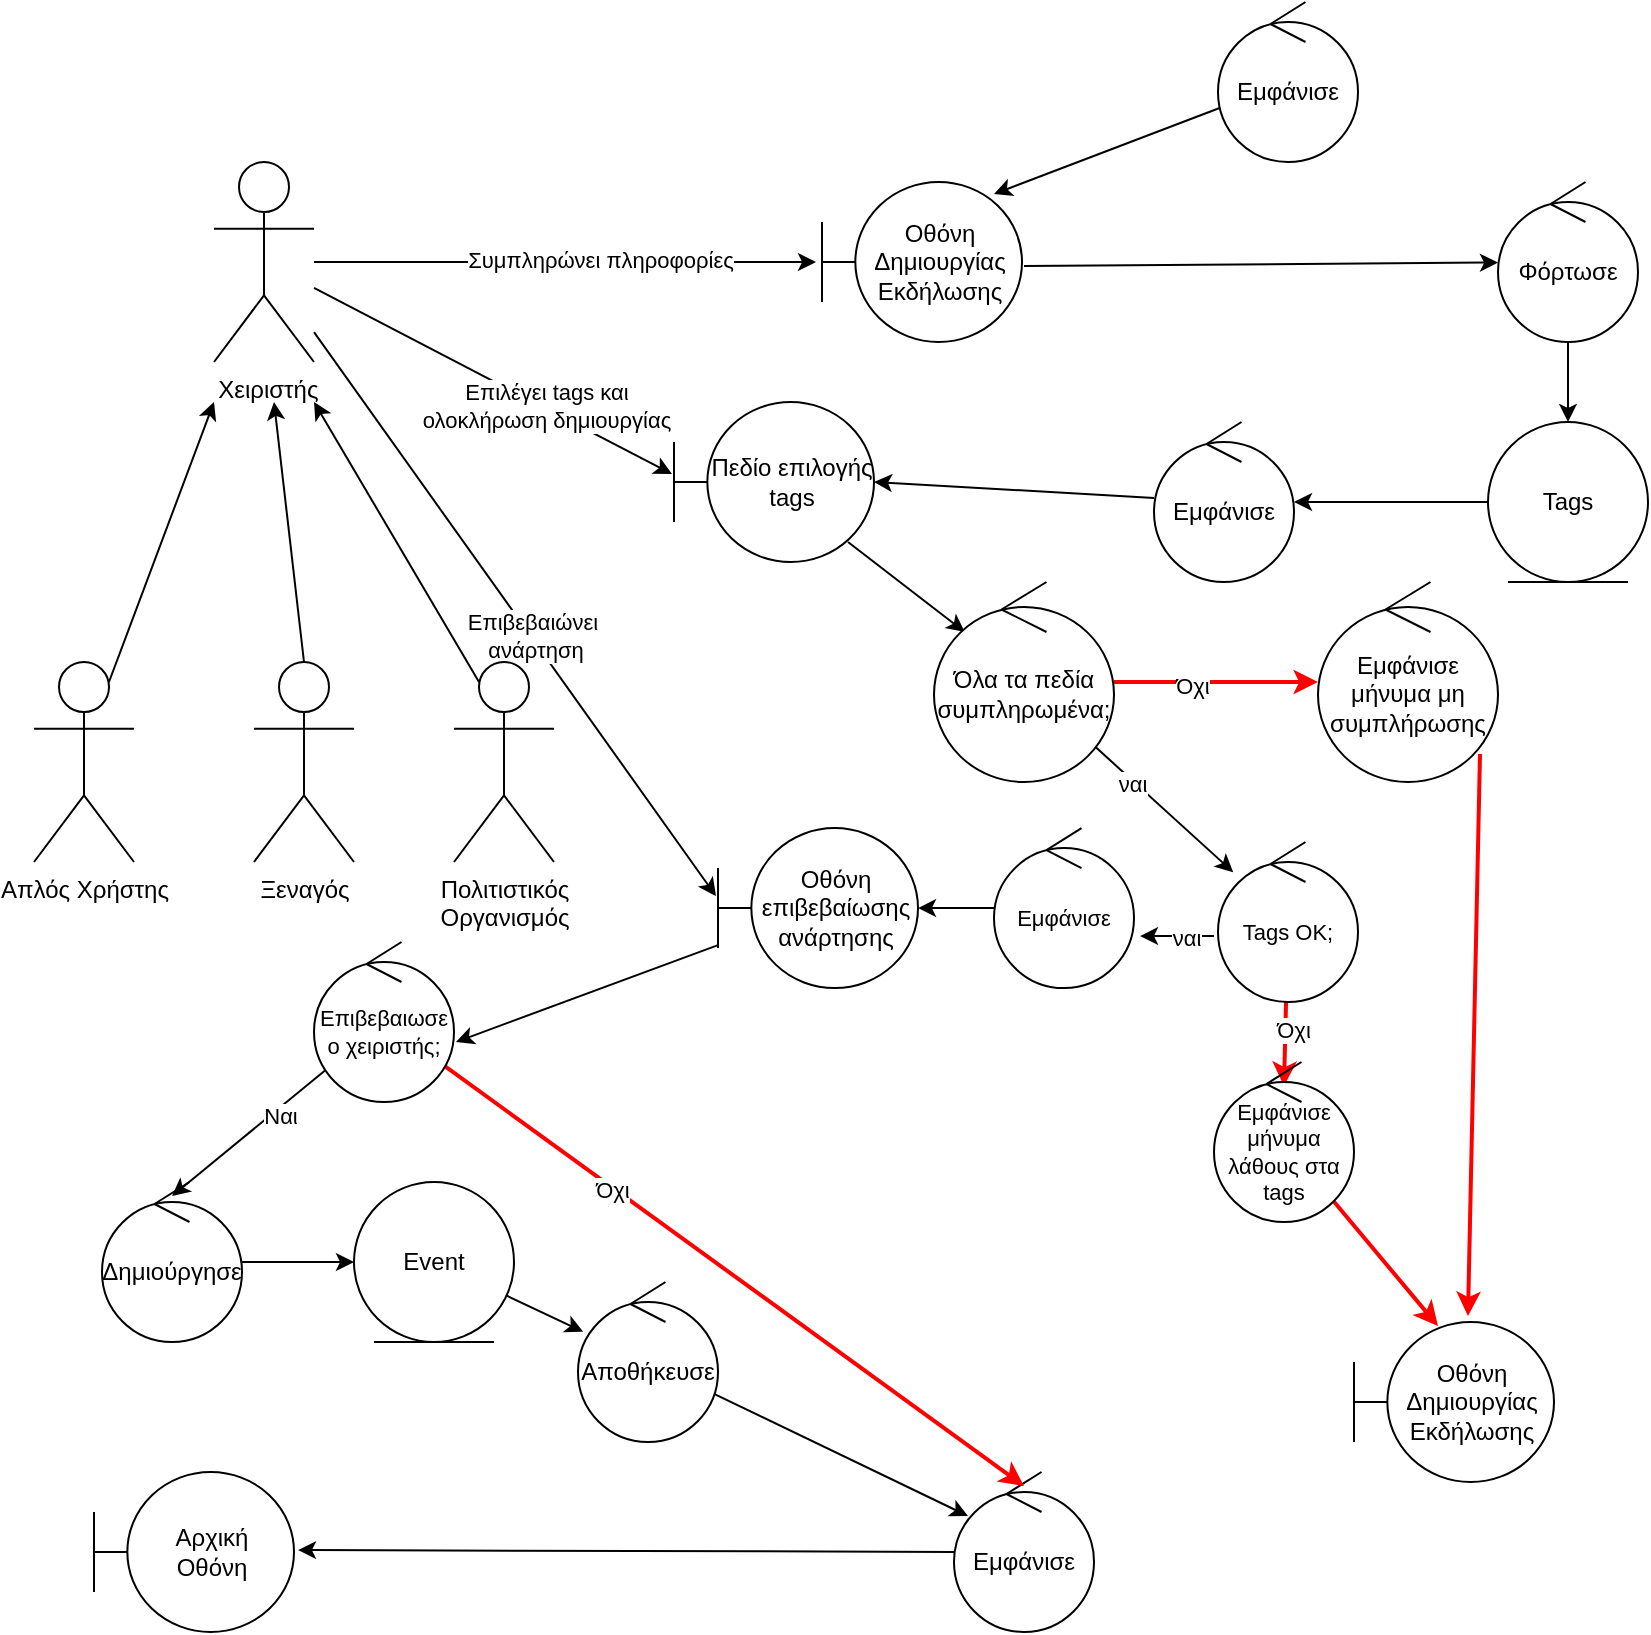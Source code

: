 <mxfile version="21.1.5" type="device" pages="3">
  <diagram name="Page-1" id="zapa7KV8a7RlVslvvhAN">
    <mxGraphModel dx="609" dy="694" grid="1" gridSize="10" guides="1" tooltips="1" connect="1" arrows="1" fold="1" page="1" pageScale="1" pageWidth="827" pageHeight="1169" math="0" shadow="0">
      <root>
        <mxCell id="0" />
        <mxCell id="1" parent="0" />
        <mxCell id="bD8-YBU_n-V9kNYaD_5w-16" style="edgeStyle=orthogonalEdgeStyle;rounded=0;orthogonalLoop=1;jettySize=auto;html=1;entryX=-0.03;entryY=0.5;entryDx=0;entryDy=0;entryPerimeter=0;" parent="1" source="bD8-YBU_n-V9kNYaD_5w-4" target="bD8-YBU_n-V9kNYaD_5w-15" edge="1">
          <mxGeometry relative="1" as="geometry" />
        </mxCell>
        <mxCell id="bD8-YBU_n-V9kNYaD_5w-17" value="Συμπληρώνει πληροφορίες" style="edgeLabel;html=1;align=center;verticalAlign=middle;resizable=0;points=[];" parent="bD8-YBU_n-V9kNYaD_5w-16" vertex="1" connectable="0">
          <mxGeometry x="0.136" y="1" relative="1" as="geometry">
            <mxPoint as="offset" />
          </mxGeometry>
        </mxCell>
        <mxCell id="bD8-YBU_n-V9kNYaD_5w-28" style="edgeStyle=none;shape=connector;rounded=0;orthogonalLoop=1;jettySize=auto;html=1;entryX=-0.01;entryY=0.45;entryDx=0;entryDy=0;entryPerimeter=0;labelBackgroundColor=default;strokeColor=default;fontFamily=Helvetica;fontSize=11;fontColor=default;endArrow=classic;" parent="1" source="bD8-YBU_n-V9kNYaD_5w-4" target="bD8-YBU_n-V9kNYaD_5w-25" edge="1">
          <mxGeometry relative="1" as="geometry" />
        </mxCell>
        <mxCell id="bD8-YBU_n-V9kNYaD_5w-29" value="&lt;div&gt;Επιλέγει tags και &lt;br&gt;&lt;/div&gt;&lt;div&gt;ολοκλήρωση δημιουργίας&lt;br&gt;&lt;/div&gt;" style="edgeLabel;html=1;align=center;verticalAlign=middle;resizable=0;points=[];fontSize=11;fontFamily=Helvetica;fontColor=default;" parent="bD8-YBU_n-V9kNYaD_5w-28" vertex="1" connectable="0">
          <mxGeometry x="0.282" y="1" relative="1" as="geometry">
            <mxPoint as="offset" />
          </mxGeometry>
        </mxCell>
        <mxCell id="bD8-YBU_n-V9kNYaD_5w-45" style="edgeStyle=none;shape=connector;rounded=0;orthogonalLoop=1;jettySize=auto;html=1;entryX=-0.01;entryY=0.425;entryDx=0;entryDy=0;entryPerimeter=0;labelBackgroundColor=default;strokeColor=default;fontFamily=Helvetica;fontSize=11;fontColor=default;endArrow=classic;" parent="1" source="bD8-YBU_n-V9kNYaD_5w-4" target="bD8-YBU_n-V9kNYaD_5w-42" edge="1">
          <mxGeometry relative="1" as="geometry" />
        </mxCell>
        <mxCell id="bD8-YBU_n-V9kNYaD_5w-46" value="&lt;div&gt;Επιβεβαιώνει&lt;/div&gt;&lt;div&gt;&amp;nbsp;ανάρτηση&lt;/div&gt;" style="edgeLabel;html=1;align=center;verticalAlign=middle;resizable=0;points=[];fontSize=11;fontFamily=Helvetica;fontColor=default;" parent="bD8-YBU_n-V9kNYaD_5w-45" vertex="1" connectable="0">
          <mxGeometry x="0.077" relative="1" as="geometry">
            <mxPoint as="offset" />
          </mxGeometry>
        </mxCell>
        <mxCell id="bD8-YBU_n-V9kNYaD_5w-4" value="&amp;nbsp;Χειριστής " style="shape=umlActor;verticalLabelPosition=bottom;verticalAlign=top;html=1;outlineConnect=0;" parent="1" vertex="1">
          <mxGeometry x="110" y="80" width="50" height="100" as="geometry" />
        </mxCell>
        <mxCell id="bD8-YBU_n-V9kNYaD_5w-11" style="rounded=0;orthogonalLoop=1;jettySize=auto;html=1;exitX=0.75;exitY=0.1;exitDx=0;exitDy=0;exitPerimeter=0;" parent="1" source="bD8-YBU_n-V9kNYaD_5w-8" edge="1">
          <mxGeometry relative="1" as="geometry">
            <mxPoint x="110" y="200" as="targetPoint" />
          </mxGeometry>
        </mxCell>
        <mxCell id="bD8-YBU_n-V9kNYaD_5w-8" value="Απλός Χρήστης" style="shape=umlActor;verticalLabelPosition=bottom;verticalAlign=top;html=1;outlineConnect=0;" parent="1" vertex="1">
          <mxGeometry x="20" y="330" width="50" height="100" as="geometry" />
        </mxCell>
        <mxCell id="bD8-YBU_n-V9kNYaD_5w-12" style="rounded=0;orthogonalLoop=1;jettySize=auto;html=1;exitX=0.5;exitY=0;exitDx=0;exitDy=0;exitPerimeter=0;" parent="1" source="bD8-YBU_n-V9kNYaD_5w-9" edge="1">
          <mxGeometry relative="1" as="geometry">
            <mxPoint x="140" y="200" as="targetPoint" />
            <mxPoint x="150" y="310" as="sourcePoint" />
          </mxGeometry>
        </mxCell>
        <mxCell id="bD8-YBU_n-V9kNYaD_5w-9" value="Ξεναγός" style="shape=umlActor;verticalLabelPosition=bottom;verticalAlign=top;html=1;outlineConnect=0;" parent="1" vertex="1">
          <mxGeometry x="130" y="330" width="50" height="100" as="geometry" />
        </mxCell>
        <mxCell id="bD8-YBU_n-V9kNYaD_5w-13" style="rounded=0;orthogonalLoop=1;jettySize=auto;html=1;exitX=0.25;exitY=0.1;exitDx=0;exitDy=0;exitPerimeter=0;" parent="1" source="bD8-YBU_n-V9kNYaD_5w-10" edge="1">
          <mxGeometry relative="1" as="geometry">
            <mxPoint x="160" y="200" as="targetPoint" />
          </mxGeometry>
        </mxCell>
        <mxCell id="bD8-YBU_n-V9kNYaD_5w-10" value="&lt;div&gt;Πολιτιστικός&lt;/div&gt;&lt;div&gt;Οργανισμός&lt;/div&gt;" style="shape=umlActor;verticalLabelPosition=bottom;verticalAlign=top;html=1;outlineConnect=0;" parent="1" vertex="1">
          <mxGeometry x="230" y="330" width="50" height="100" as="geometry" />
        </mxCell>
        <mxCell id="bD8-YBU_n-V9kNYaD_5w-20" style="rounded=0;orthogonalLoop=1;jettySize=auto;html=1;exitX=1.01;exitY=0.525;exitDx=0;exitDy=0;exitPerimeter=0;" parent="1" source="bD8-YBU_n-V9kNYaD_5w-15" target="bD8-YBU_n-V9kNYaD_5w-19" edge="1">
          <mxGeometry relative="1" as="geometry">
            <mxPoint x="656" y="130" as="sourcePoint" />
          </mxGeometry>
        </mxCell>
        <mxCell id="bD8-YBU_n-V9kNYaD_5w-15" value="Οθόνη Δημιουργίας Εκδήλωσης" style="shape=umlBoundary;whiteSpace=wrap;html=1;" parent="1" vertex="1">
          <mxGeometry x="414" y="90" width="100" height="80" as="geometry" />
        </mxCell>
        <mxCell id="bD8-YBU_n-V9kNYaD_5w-22" style="rounded=0;orthogonalLoop=1;jettySize=auto;html=1;entryX=0.5;entryY=0;entryDx=0;entryDy=0;" parent="1" source="bD8-YBU_n-V9kNYaD_5w-19" target="bD8-YBU_n-V9kNYaD_5w-21" edge="1">
          <mxGeometry relative="1" as="geometry" />
        </mxCell>
        <mxCell id="bD8-YBU_n-V9kNYaD_5w-19" value="Φόρτωσε" style="ellipse;shape=umlControl;whiteSpace=wrap;html=1;" parent="1" vertex="1">
          <mxGeometry x="752" y="90" width="70" height="80" as="geometry" />
        </mxCell>
        <mxCell id="bD8-YBU_n-V9kNYaD_5w-24" style="edgeStyle=none;shape=connector;rounded=0;orthogonalLoop=1;jettySize=auto;html=1;entryX=1;entryY=0.5;entryDx=0;entryDy=0;entryPerimeter=0;labelBackgroundColor=default;strokeColor=default;fontFamily=Helvetica;fontSize=11;fontColor=default;endArrow=classic;" parent="1" source="bD8-YBU_n-V9kNYaD_5w-21" target="bD8-YBU_n-V9kNYaD_5w-23" edge="1">
          <mxGeometry relative="1" as="geometry" />
        </mxCell>
        <mxCell id="bD8-YBU_n-V9kNYaD_5w-21" value="Tags" style="ellipse;shape=umlEntity;whiteSpace=wrap;html=1;" parent="1" vertex="1">
          <mxGeometry x="747" y="210" width="80" height="80" as="geometry" />
        </mxCell>
        <mxCell id="bD8-YBU_n-V9kNYaD_5w-26" style="edgeStyle=none;shape=connector;rounded=0;orthogonalLoop=1;jettySize=auto;html=1;entryX=1;entryY=0.5;entryDx=0;entryDy=0;entryPerimeter=0;labelBackgroundColor=default;strokeColor=default;fontFamily=Helvetica;fontSize=11;fontColor=default;endArrow=classic;" parent="1" source="bD8-YBU_n-V9kNYaD_5w-23" target="bD8-YBU_n-V9kNYaD_5w-25" edge="1">
          <mxGeometry relative="1" as="geometry" />
        </mxCell>
        <mxCell id="bD8-YBU_n-V9kNYaD_5w-23" value="Εμφάνισε" style="ellipse;shape=umlControl;whiteSpace=wrap;html=1;" parent="1" vertex="1">
          <mxGeometry x="580" y="210" width="70" height="80" as="geometry" />
        </mxCell>
        <mxCell id="bD8-YBU_n-V9kNYaD_5w-31" style="edgeStyle=none;shape=connector;rounded=0;orthogonalLoop=1;jettySize=auto;html=1;entryX=0.171;entryY=0.25;entryDx=0;entryDy=0;entryPerimeter=0;labelBackgroundColor=default;strokeColor=default;fontFamily=Helvetica;fontSize=11;fontColor=default;endArrow=classic;exitX=0.87;exitY=0.875;exitDx=0;exitDy=0;exitPerimeter=0;" parent="1" source="bD8-YBU_n-V9kNYaD_5w-25" target="bD8-YBU_n-V9kNYaD_5w-30" edge="1">
          <mxGeometry relative="1" as="geometry" />
        </mxCell>
        <mxCell id="bD8-YBU_n-V9kNYaD_5w-25" value="Πεδίο επιλογής tags" style="shape=umlBoundary;whiteSpace=wrap;html=1;" parent="1" vertex="1">
          <mxGeometry x="340" y="200" width="100" height="80" as="geometry" />
        </mxCell>
        <mxCell id="bD8-YBU_n-V9kNYaD_5w-33" style="edgeStyle=none;shape=connector;rounded=0;orthogonalLoop=1;jettySize=auto;html=1;labelBackgroundColor=default;strokeColor=default;fontFamily=Helvetica;fontSize=11;fontColor=default;endArrow=classic;" parent="1" source="bD8-YBU_n-V9kNYaD_5w-30" target="bD8-YBU_n-V9kNYaD_5w-39" edge="1">
          <mxGeometry relative="1" as="geometry">
            <mxPoint x="630" y="340" as="targetPoint" />
          </mxGeometry>
        </mxCell>
        <mxCell id="bD8-YBU_n-V9kNYaD_5w-35" value="ναι" style="edgeLabel;html=1;align=center;verticalAlign=middle;resizable=0;points=[];fontSize=11;fontFamily=Helvetica;fontColor=default;" parent="bD8-YBU_n-V9kNYaD_5w-33" vertex="1" connectable="0">
          <mxGeometry x="-0.429" y="-1" relative="1" as="geometry">
            <mxPoint as="offset" />
          </mxGeometry>
        </mxCell>
        <mxCell id="cBhaB2CVJODFtWnFs59b-3" style="rounded=0;orthogonalLoop=1;jettySize=auto;html=1;strokeColor=#FF0000;strokeWidth=2;" parent="1" source="bD8-YBU_n-V9kNYaD_5w-30" target="cBhaB2CVJODFtWnFs59b-2" edge="1">
          <mxGeometry relative="1" as="geometry" />
        </mxCell>
        <mxCell id="cBhaB2CVJODFtWnFs59b-4" value="Όχι" style="edgeLabel;html=1;align=center;verticalAlign=middle;resizable=0;points=[];fontSize=11;fontFamily=Helvetica;fontColor=default;" parent="cBhaB2CVJODFtWnFs59b-3" vertex="1" connectable="0">
          <mxGeometry x="-0.24" y="-2" relative="1" as="geometry">
            <mxPoint as="offset" />
          </mxGeometry>
        </mxCell>
        <mxCell id="bD8-YBU_n-V9kNYaD_5w-30" value="Όλα τα πεδία συμπληρωμένα;" style="ellipse;shape=umlControl;whiteSpace=wrap;html=1;" parent="1" vertex="1">
          <mxGeometry x="470" y="290" width="90" height="100" as="geometry" />
        </mxCell>
        <mxCell id="bD8-YBU_n-V9kNYaD_5w-37" style="edgeStyle=none;shape=connector;rounded=0;orthogonalLoop=1;jettySize=auto;html=1;entryX=1.043;entryY=0.675;entryDx=0;entryDy=0;entryPerimeter=0;labelBackgroundColor=default;strokeColor=default;fontFamily=Helvetica;fontSize=11;fontColor=default;endArrow=classic;exitX=-0.029;exitY=0.587;exitDx=0;exitDy=0;exitPerimeter=0;" parent="1" source="bD8-YBU_n-V9kNYaD_5w-39" target="bD8-YBU_n-V9kNYaD_5w-41" edge="1">
          <mxGeometry relative="1" as="geometry">
            <mxPoint x="671.995" y="389.888" as="sourcePoint" />
            <mxPoint x="464" y="453.04" as="targetPoint" />
          </mxGeometry>
        </mxCell>
        <mxCell id="bD8-YBU_n-V9kNYaD_5w-40" value="ναι" style="edgeLabel;html=1;align=center;verticalAlign=middle;resizable=0;points=[];fontSize=11;fontFamily=Helvetica;fontColor=default;" parent="bD8-YBU_n-V9kNYaD_5w-37" vertex="1" connectable="0">
          <mxGeometry x="-0.226" y="1" relative="1" as="geometry">
            <mxPoint as="offset" />
          </mxGeometry>
        </mxCell>
        <mxCell id="cBhaB2CVJODFtWnFs59b-8" style="edgeStyle=none;shape=connector;rounded=0;orthogonalLoop=1;jettySize=auto;html=1;entryX=0.5;entryY=0.15;entryDx=0;entryDy=0;entryPerimeter=0;labelBackgroundColor=default;strokeColor=#FF0000;fontFamily=Helvetica;fontSize=11;fontColor=default;endArrow=classic;strokeWidth=2;" parent="1" source="bD8-YBU_n-V9kNYaD_5w-39" target="cBhaB2CVJODFtWnFs59b-7" edge="1">
          <mxGeometry relative="1" as="geometry" />
        </mxCell>
        <mxCell id="cBhaB2CVJODFtWnFs59b-9" value="&amp;nbsp;Όχι" style="edgeLabel;html=1;align=center;verticalAlign=middle;resizable=0;points=[];fontSize=11;fontFamily=Helvetica;fontColor=default;" parent="cBhaB2CVJODFtWnFs59b-8" vertex="1" connectable="0">
          <mxGeometry x="-0.342" y="2" relative="1" as="geometry">
            <mxPoint as="offset" />
          </mxGeometry>
        </mxCell>
        <mxCell id="bD8-YBU_n-V9kNYaD_5w-39" value="Tags OK;" style="ellipse;shape=umlControl;whiteSpace=wrap;html=1;fontFamily=Helvetica;fontSize=11;fontColor=default;" parent="1" vertex="1">
          <mxGeometry x="612" y="420" width="70" height="80" as="geometry" />
        </mxCell>
        <mxCell id="bD8-YBU_n-V9kNYaD_5w-43" style="edgeStyle=none;shape=connector;rounded=0;orthogonalLoop=1;jettySize=auto;html=1;labelBackgroundColor=default;strokeColor=default;fontFamily=Helvetica;fontSize=11;fontColor=default;endArrow=classic;" parent="1" source="bD8-YBU_n-V9kNYaD_5w-41" target="bD8-YBU_n-V9kNYaD_5w-42" edge="1">
          <mxGeometry relative="1" as="geometry" />
        </mxCell>
        <mxCell id="bD8-YBU_n-V9kNYaD_5w-41" value="Εμφάνισε" style="ellipse;shape=umlControl;whiteSpace=wrap;html=1;fontFamily=Helvetica;fontSize=11;fontColor=default;" parent="1" vertex="1">
          <mxGeometry x="500" y="413.04" width="70" height="80" as="geometry" />
        </mxCell>
        <mxCell id="cBhaB2CVJODFtWnFs59b-13" style="edgeStyle=none;shape=connector;rounded=0;orthogonalLoop=1;jettySize=auto;html=1;entryX=1.014;entryY=0.625;entryDx=0;entryDy=0;entryPerimeter=0;labelBackgroundColor=default;strokeColor=default;fontFamily=Helvetica;fontSize=11;fontColor=default;endArrow=classic;" parent="1" source="bD8-YBU_n-V9kNYaD_5w-42" target="cBhaB2CVJODFtWnFs59b-12" edge="1">
          <mxGeometry relative="1" as="geometry" />
        </mxCell>
        <mxCell id="bD8-YBU_n-V9kNYaD_5w-42" value="Οθόνη επιβεβαίωσης ανάρτησης" style="shape=umlBoundary;whiteSpace=wrap;html=1;" parent="1" vertex="1">
          <mxGeometry x="362" y="413.04" width="100" height="80" as="geometry" />
        </mxCell>
        <mxCell id="bD8-YBU_n-V9kNYaD_5w-50" style="edgeStyle=none;shape=connector;rounded=0;orthogonalLoop=1;jettySize=auto;html=1;entryX=0;entryY=0.5;entryDx=0;entryDy=0;labelBackgroundColor=default;strokeColor=default;fontFamily=Helvetica;fontSize=11;fontColor=default;endArrow=classic;" parent="1" source="bD8-YBU_n-V9kNYaD_5w-47" target="bD8-YBU_n-V9kNYaD_5w-49" edge="1">
          <mxGeometry relative="1" as="geometry" />
        </mxCell>
        <mxCell id="bD8-YBU_n-V9kNYaD_5w-47" value="Δημιούργησε" style="ellipse;shape=umlControl;whiteSpace=wrap;html=1;" parent="1" vertex="1">
          <mxGeometry x="54" y="590" width="70" height="80" as="geometry" />
        </mxCell>
        <mxCell id="bD8-YBU_n-V9kNYaD_5w-52" style="edgeStyle=none;shape=connector;rounded=0;orthogonalLoop=1;jettySize=auto;html=1;labelBackgroundColor=default;strokeColor=default;fontFamily=Helvetica;fontSize=11;fontColor=default;endArrow=classic;" parent="1" source="bD8-YBU_n-V9kNYaD_5w-49" target="bD8-YBU_n-V9kNYaD_5w-51" edge="1">
          <mxGeometry relative="1" as="geometry" />
        </mxCell>
        <mxCell id="bD8-YBU_n-V9kNYaD_5w-49" value="Event" style="ellipse;shape=umlEntity;whiteSpace=wrap;html=1;" parent="1" vertex="1">
          <mxGeometry x="180" y="590" width="80" height="80" as="geometry" />
        </mxCell>
        <mxCell id="bD8-YBU_n-V9kNYaD_5w-55" style="edgeStyle=none;shape=connector;rounded=0;orthogonalLoop=1;jettySize=auto;html=1;entryX=0.1;entryY=0.275;entryDx=0;entryDy=0;entryPerimeter=0;labelBackgroundColor=default;strokeColor=default;fontFamily=Helvetica;fontSize=11;fontColor=default;endArrow=classic;" parent="1" source="bD8-YBU_n-V9kNYaD_5w-51" target="bD8-YBU_n-V9kNYaD_5w-54" edge="1">
          <mxGeometry relative="1" as="geometry" />
        </mxCell>
        <mxCell id="bD8-YBU_n-V9kNYaD_5w-51" value="Αποθήκευσε" style="ellipse;shape=umlControl;whiteSpace=wrap;html=1;" parent="1" vertex="1">
          <mxGeometry x="292" y="640" width="70" height="80" as="geometry" />
        </mxCell>
        <mxCell id="bD8-YBU_n-V9kNYaD_5w-53" value="&lt;div&gt;Αρχική&lt;/div&gt;&lt;div&gt;Οθόνη&lt;br&gt;&lt;/div&gt;" style="shape=umlBoundary;whiteSpace=wrap;html=1;" parent="1" vertex="1">
          <mxGeometry x="50" y="735" width="100" height="80" as="geometry" />
        </mxCell>
        <mxCell id="bD8-YBU_n-V9kNYaD_5w-56" style="edgeStyle=none;shape=connector;rounded=0;orthogonalLoop=1;jettySize=auto;html=1;entryX=1.02;entryY=0.488;entryDx=0;entryDy=0;entryPerimeter=0;labelBackgroundColor=default;strokeColor=default;fontFamily=Helvetica;fontSize=11;fontColor=default;endArrow=classic;" parent="1" source="bD8-YBU_n-V9kNYaD_5w-54" target="bD8-YBU_n-V9kNYaD_5w-53" edge="1">
          <mxGeometry relative="1" as="geometry" />
        </mxCell>
        <mxCell id="bD8-YBU_n-V9kNYaD_5w-54" value="Εμφάνισε" style="ellipse;shape=umlControl;whiteSpace=wrap;html=1;" parent="1" vertex="1">
          <mxGeometry x="480" y="735" width="70" height="80" as="geometry" />
        </mxCell>
        <mxCell id="bD8-YBU_n-V9kNYaD_5w-58" style="edgeStyle=none;shape=connector;rounded=0;orthogonalLoop=1;jettySize=auto;html=1;entryX=0.86;entryY=0.075;entryDx=0;entryDy=0;entryPerimeter=0;labelBackgroundColor=default;strokeColor=default;fontFamily=Helvetica;fontSize=11;fontColor=default;endArrow=classic;" parent="1" source="bD8-YBU_n-V9kNYaD_5w-57" target="bD8-YBU_n-V9kNYaD_5w-15" edge="1">
          <mxGeometry relative="1" as="geometry" />
        </mxCell>
        <mxCell id="bD8-YBU_n-V9kNYaD_5w-57" value="Εμφάνισε" style="ellipse;shape=umlControl;whiteSpace=wrap;html=1;" parent="1" vertex="1">
          <mxGeometry x="612" width="70" height="80" as="geometry" />
        </mxCell>
        <mxCell id="cBhaB2CVJODFtWnFs59b-6" style="edgeStyle=none;shape=connector;rounded=0;orthogonalLoop=1;jettySize=auto;html=1;labelBackgroundColor=default;strokeColor=#FF0000;fontFamily=Helvetica;fontSize=11;fontColor=default;endArrow=classic;entryX=0.57;entryY=-0.037;entryDx=0;entryDy=0;entryPerimeter=0;exitX=0.9;exitY=0.86;exitDx=0;exitDy=0;exitPerimeter=0;strokeWidth=2;" parent="1" source="cBhaB2CVJODFtWnFs59b-2" target="cBhaB2CVJODFtWnFs59b-5" edge="1">
          <mxGeometry relative="1" as="geometry" />
        </mxCell>
        <mxCell id="cBhaB2CVJODFtWnFs59b-2" value="Εμφάνισε μήνυμα μη συμπλήρωσης" style="ellipse;shape=umlControl;whiteSpace=wrap;html=1;" parent="1" vertex="1">
          <mxGeometry x="662" y="290" width="90" height="100" as="geometry" />
        </mxCell>
        <mxCell id="cBhaB2CVJODFtWnFs59b-5" value="Οθόνη Δημιουργίας Εκδήλωσης" style="shape=umlBoundary;whiteSpace=wrap;html=1;" parent="1" vertex="1">
          <mxGeometry x="680" y="660" width="100" height="80" as="geometry" />
        </mxCell>
        <mxCell id="cBhaB2CVJODFtWnFs59b-10" style="edgeStyle=none;shape=connector;rounded=0;orthogonalLoop=1;jettySize=auto;html=1;entryX=0.42;entryY=0.025;entryDx=0;entryDy=0;entryPerimeter=0;labelBackgroundColor=default;strokeColor=#FF0000;fontFamily=Helvetica;fontSize=11;fontColor=default;endArrow=classic;strokeWidth=2;" parent="1" source="cBhaB2CVJODFtWnFs59b-7" target="cBhaB2CVJODFtWnFs59b-5" edge="1">
          <mxGeometry relative="1" as="geometry" />
        </mxCell>
        <mxCell id="cBhaB2CVJODFtWnFs59b-7" value="Εμφάνισε μήνυμα λάθους στα tags" style="ellipse;shape=umlControl;whiteSpace=wrap;html=1;fontFamily=Helvetica;fontSize=11;fontColor=default;" parent="1" vertex="1">
          <mxGeometry x="610" y="530" width="70" height="80" as="geometry" />
        </mxCell>
        <mxCell id="cBhaB2CVJODFtWnFs59b-14" style="edgeStyle=none;shape=connector;rounded=0;orthogonalLoop=1;jettySize=auto;html=1;entryX=0.5;entryY=0.088;entryDx=0;entryDy=0;entryPerimeter=0;labelBackgroundColor=default;strokeColor=default;fontFamily=Helvetica;fontSize=11;fontColor=default;endArrow=classic;" parent="1" source="cBhaB2CVJODFtWnFs59b-12" target="bD8-YBU_n-V9kNYaD_5w-47" edge="1">
          <mxGeometry relative="1" as="geometry" />
        </mxCell>
        <mxCell id="cBhaB2CVJODFtWnFs59b-15" value="Ναι" style="edgeLabel;html=1;align=center;verticalAlign=middle;resizable=0;points=[];fontSize=11;fontFamily=Helvetica;fontColor=default;" parent="cBhaB2CVJODFtWnFs59b-14" vertex="1" connectable="0">
          <mxGeometry x="-0.318" y="2" relative="1" as="geometry">
            <mxPoint x="1" as="offset" />
          </mxGeometry>
        </mxCell>
        <mxCell id="cBhaB2CVJODFtWnFs59b-16" style="edgeStyle=none;shape=connector;rounded=0;orthogonalLoop=1;jettySize=auto;html=1;labelBackgroundColor=default;strokeColor=#FF0000;fontFamily=Helvetica;fontSize=11;fontColor=default;endArrow=classic;entryX=0.5;entryY=0.088;entryDx=0;entryDy=0;entryPerimeter=0;strokeWidth=2;" parent="1" source="cBhaB2CVJODFtWnFs59b-12" target="bD8-YBU_n-V9kNYaD_5w-54" edge="1">
          <mxGeometry relative="1" as="geometry">
            <mxPoint x="470" y="730" as="targetPoint" />
          </mxGeometry>
        </mxCell>
        <mxCell id="cBhaB2CVJODFtWnFs59b-17" value="Όχι" style="edgeLabel;html=1;align=center;verticalAlign=middle;resizable=0;points=[];fontSize=11;fontFamily=Helvetica;fontColor=default;" parent="cBhaB2CVJODFtWnFs59b-16" vertex="1" connectable="0">
          <mxGeometry x="-0.414" y="-1" relative="1" as="geometry">
            <mxPoint as="offset" />
          </mxGeometry>
        </mxCell>
        <mxCell id="cBhaB2CVJODFtWnFs59b-12" value="Επιβεβαιωσε ο χειριστής;" style="ellipse;shape=umlControl;whiteSpace=wrap;html=1;fontFamily=Helvetica;fontSize=11;fontColor=default;" parent="1" vertex="1">
          <mxGeometry x="160" y="470" width="70" height="80" as="geometry" />
        </mxCell>
      </root>
    </mxGraphModel>
  </diagram>
  <diagram id="fbPdo-i1lljys93ZMGdz" name="Page-2">
    <mxGraphModel dx="819" dy="1501" grid="1" gridSize="10" guides="1" tooltips="1" connect="1" arrows="1" fold="1" page="1" pageScale="1" pageWidth="850" pageHeight="1100" math="0" shadow="0">
      <root>
        <mxCell id="0" />
        <mxCell id="1" parent="0" />
        <mxCell id="N5YHVKJ3UYFwUfenDHsr-2" style="edgeStyle=orthogonalEdgeStyle;rounded=0;orthogonalLoop=1;jettySize=auto;html=1;" parent="1" source="djv_9fl-FYmuhkyV4pVC-3" target="N5YHVKJ3UYFwUfenDHsr-1" edge="1">
          <mxGeometry relative="1" as="geometry">
            <Array as="points">
              <mxPoint x="160" y="280" />
              <mxPoint x="160" y="220" />
            </Array>
          </mxGeometry>
        </mxCell>
        <mxCell id="Em8_BqwWi_r899SgXuJT-1" value="&lt;font style=&quot;font-size: 12px;&quot;&gt;Συμπλήρωνει πεδία&lt;/font&gt;" style="edgeLabel;html=1;align=center;verticalAlign=middle;resizable=0;points=[];" parent="N5YHVKJ3UYFwUfenDHsr-2" vertex="1" connectable="0">
          <mxGeometry x="0.112" relative="1" as="geometry">
            <mxPoint y="13" as="offset" />
          </mxGeometry>
        </mxCell>
        <mxCell id="18sazHAnWkR40vW5EPB2-6" style="edgeStyle=orthogonalEdgeStyle;rounded=0;orthogonalLoop=1;jettySize=auto;html=1;" parent="1" edge="1" source="djv_9fl-FYmuhkyV4pVC-3">
          <mxGeometry relative="1" as="geometry">
            <mxPoint x="74" y="290" as="sourcePoint" />
            <mxPoint x="246" y="340" as="targetPoint" />
            <Array as="points">
              <mxPoint x="160" y="280" />
              <mxPoint x="160" y="340" />
            </Array>
          </mxGeometry>
        </mxCell>
        <mxCell id="18sazHAnWkR40vW5EPB2-7" value="&lt;font style=&quot;font-size: 12px;&quot;&gt;Επιλέγει διαθέσιμα Tags&lt;/font&gt;" style="edgeLabel;html=1;align=center;verticalAlign=middle;resizable=0;points=[];" parent="18sazHAnWkR40vW5EPB2-6" vertex="1" connectable="0">
          <mxGeometry x="0.104" relative="1" as="geometry">
            <mxPoint x="20" y="-17" as="offset" />
          </mxGeometry>
        </mxCell>
        <mxCell id="UbQxkhLccPZGi5YPXI8B-2" style="edgeStyle=orthogonalEdgeStyle;rounded=0;orthogonalLoop=1;jettySize=auto;html=1;entryX=-0.01;entryY=0.525;entryDx=0;entryDy=0;entryPerimeter=0;" parent="1" source="djv_9fl-FYmuhkyV4pVC-3" target="jJ9ehv2KRkQ1myph0Zev-1" edge="1">
          <mxGeometry relative="1" as="geometry">
            <Array as="points">
              <mxPoint x="160" y="280" />
              <mxPoint x="160" y="562" />
            </Array>
          </mxGeometry>
        </mxCell>
        <mxCell id="UbQxkhLccPZGi5YPXI8B-3" value="&lt;font style=&quot;font-size: 12px;&quot;&gt;Επιλέγει Template&lt;/font&gt;" style="edgeLabel;html=1;align=center;verticalAlign=middle;resizable=0;points=[];" parent="UbQxkhLccPZGi5YPXI8B-2" vertex="1" connectable="0">
          <mxGeometry x="0.097" y="2" relative="1" as="geometry">
            <mxPoint x="-2" y="97" as="offset" />
          </mxGeometry>
        </mxCell>
        <mxCell id="B2D-fWoQOOHTMf8J5eOF-9" style="edgeStyle=orthogonalEdgeStyle;rounded=0;orthogonalLoop=1;jettySize=auto;html=1;entryX=0.01;entryY=0.5;entryDx=0;entryDy=0;entryPerimeter=0;" parent="1" edge="1">
          <mxGeometry relative="1" as="geometry">
            <mxPoint x="90" y="280" as="sourcePoint" />
            <mxPoint x="245" y="655" as="targetPoint" />
            <Array as="points">
              <mxPoint x="90" y="280" />
              <mxPoint x="90" y="278" />
              <mxPoint x="160" y="278" />
              <mxPoint x="160" y="660" />
              <mxPoint x="245" y="660" />
            </Array>
          </mxGeometry>
        </mxCell>
        <mxCell id="B2D-fWoQOOHTMf8J5eOF-10" value="&lt;font style=&quot;font-size: 12px;&quot;&gt;Συμπλήρωνει στοιχεία&lt;br&gt;&lt;/font&gt;" style="edgeLabel;html=1;align=center;verticalAlign=middle;resizable=0;points=[];" parent="B2D-fWoQOOHTMf8J5eOF-9" vertex="1" connectable="0">
          <mxGeometry x="0.567" y="-2" relative="1" as="geometry">
            <mxPoint y="-11" as="offset" />
          </mxGeometry>
        </mxCell>
        <mxCell id="lf9sTRK1ACTYoIC8fee--10" style="edgeStyle=orthogonalEdgeStyle;rounded=0;orthogonalLoop=1;jettySize=auto;html=1;entryX=0.01;entryY=0.475;entryDx=0;entryDy=0;entryPerimeter=0;" parent="1" edge="1" source="djv_9fl-FYmuhkyV4pVC-3">
          <mxGeometry relative="1" as="geometry">
            <mxPoint x="70" y="360" as="sourcePoint" />
            <mxPoint x="245" y="898" as="targetPoint" />
            <Array as="points">
              <mxPoint x="160" y="280" />
              <mxPoint x="160" y="890" />
              <mxPoint x="245" y="890" />
            </Array>
          </mxGeometry>
        </mxCell>
        <mxCell id="69cD7V_aeC2QLdJy6PVI-4" value="&lt;font style=&quot;font-size: 12px;&quot;&gt;Επιλέγει Πολυμέσα&lt;/font&gt;" style="edgeLabel;html=1;align=center;verticalAlign=middle;resizable=0;points=[];" parent="lf9sTRK1ACTYoIC8fee--10" vertex="1" connectable="0">
          <mxGeometry x="0.586" relative="1" as="geometry">
            <mxPoint as="offset" />
          </mxGeometry>
        </mxCell>
        <mxCell id="oVPALdUXAet4IlVk9jY_-4" style="edgeStyle=orthogonalEdgeStyle;rounded=0;orthogonalLoop=1;jettySize=auto;html=1;entryX=-0.01;entryY=0.513;entryDx=0;entryDy=0;entryPerimeter=0;" parent="1" edge="1">
          <mxGeometry relative="1" as="geometry">
            <mxPoint x="90" y="279" as="sourcePoint" />
            <mxPoint x="241" y="770.04" as="targetPoint" />
            <Array as="points">
              <mxPoint x="160" y="279" />
              <mxPoint x="160" y="770" />
            </Array>
          </mxGeometry>
        </mxCell>
        <mxCell id="oVPALdUXAet4IlVk9jY_-5" value="&lt;font style=&quot;font-size: 12px;&quot;&gt;Δήλωνει το Τέλος ανάπτυξης&amp;nbsp;&lt;br&gt;εικονικής ξενάγησης&lt;/font&gt;" style="edgeLabel;html=1;align=center;verticalAlign=middle;resizable=0;points=[];" parent="oVPALdUXAet4IlVk9jY_-4" vertex="1" connectable="0">
          <mxGeometry x="0.632" y="1" relative="1" as="geometry">
            <mxPoint as="offset" />
          </mxGeometry>
        </mxCell>
        <mxCell id="Mwn1UTbKAgbpNBRwYGt4-2" style="edgeStyle=orthogonalEdgeStyle;rounded=0;orthogonalLoop=1;jettySize=auto;html=1;entryX=0;entryY=0.525;entryDx=0;entryDy=0;entryPerimeter=0;" parent="1" source="djv_9fl-FYmuhkyV4pVC-3" target="Mwn1UTbKAgbpNBRwYGt4-1" edge="1">
          <mxGeometry relative="1" as="geometry">
            <Array as="points">
              <mxPoint x="160" y="280" />
              <mxPoint x="160" y="92" />
            </Array>
          </mxGeometry>
        </mxCell>
        <mxCell id="Mwn1UTbKAgbpNBRwYGt4-3" value="&lt;font style=&quot;font-size: 12px;&quot;&gt;Επιβεβαιώνει ανάρτηση&lt;/font&gt;" style="edgeLabel;html=1;align=center;verticalAlign=middle;resizable=0;points=[];" parent="Mwn1UTbKAgbpNBRwYGt4-2" vertex="1" connectable="0">
          <mxGeometry x="0.172" y="-1" relative="1" as="geometry">
            <mxPoint as="offset" />
          </mxGeometry>
        </mxCell>
        <mxCell id="djv_9fl-FYmuhkyV4pVC-3" value="&lt;b&gt;&lt;font style=&quot;font-size: 14px;&quot;&gt;&amp;nbsp;Χειριστής &lt;/font&gt;&lt;/b&gt;" style="shape=umlActor;verticalLabelPosition=bottom;verticalAlign=top;html=1;outlineConnect=0;" parent="1" vertex="1">
          <mxGeometry x="43" y="240" width="50" height="100" as="geometry" />
        </mxCell>
        <mxCell id="euLqYJspITLp8LQ8Xld8-11" style="edgeStyle=orthogonalEdgeStyle;rounded=0;orthogonalLoop=1;jettySize=auto;html=1;exitX=0.5;exitY=0;exitDx=0;exitDy=0;exitPerimeter=0;entryX=0;entryY=1;entryDx=0;entryDy=0;entryPerimeter=0;" parent="1" target="djv_9fl-FYmuhkyV4pVC-3" edge="1">
          <mxGeometry relative="1" as="geometry">
            <mxPoint x="28" y="420" as="sourcePoint" />
            <Array as="points">
              <mxPoint x="30" y="420" />
              <mxPoint x="30" y="340" />
            </Array>
          </mxGeometry>
        </mxCell>
        <mxCell id="djv_9fl-FYmuhkyV4pVC-7" value="Ξεναγός" style="shape=umlActor;verticalLabelPosition=bottom;verticalAlign=top;html=1;outlineConnect=0;" parent="1" vertex="1">
          <mxGeometry x="13" y="420" width="30" height="60" as="geometry" />
        </mxCell>
        <mxCell id="euLqYJspITLp8LQ8Xld8-12" style="edgeStyle=orthogonalEdgeStyle;rounded=0;orthogonalLoop=1;jettySize=auto;html=1;entryX=1;entryY=1;entryDx=0;entryDy=0;entryPerimeter=0;" parent="1" source="djv_9fl-FYmuhkyV4pVC-9" target="djv_9fl-FYmuhkyV4pVC-3" edge="1">
          <mxGeometry relative="1" as="geometry">
            <Array as="points">
              <mxPoint x="105" y="340" />
            </Array>
          </mxGeometry>
        </mxCell>
        <mxCell id="djv_9fl-FYmuhkyV4pVC-9" value="&lt;div&gt;Πολιτιστικός&lt;/div&gt;&lt;div&gt;Οργανισμός&lt;/div&gt;" style="shape=umlActor;verticalLabelPosition=bottom;verticalAlign=top;html=1;outlineConnect=0;" parent="1" vertex="1">
          <mxGeometry x="90" y="420" width="30" height="60" as="geometry" />
        </mxCell>
        <mxCell id="WqAv6ZY1qrdTYN-hj5tx-7" style="edgeStyle=orthogonalEdgeStyle;rounded=0;orthogonalLoop=1;jettySize=auto;html=1;entryX=0;entryY=0.575;entryDx=0;entryDy=0;entryPerimeter=0;" parent="1" source="N5YHVKJ3UYFwUfenDHsr-1" target="WqAv6ZY1qrdTYN-hj5tx-2" edge="1">
          <mxGeometry relative="1" as="geometry" />
        </mxCell>
        <mxCell id="N5YHVKJ3UYFwUfenDHsr-1" value="Οθόνη Δημιουργίας εικονικών ξεναγήσεων" style="shape=umlBoundary;whiteSpace=wrap;html=1;" parent="1" vertex="1">
          <mxGeometry x="250" y="180" width="100" height="80" as="geometry" />
        </mxCell>
        <mxCell id="H8L4oAmru_mwdPi3S2V8-2" style="edgeStyle=orthogonalEdgeStyle;rounded=0;orthogonalLoop=1;jettySize=auto;html=1;" parent="1" source="H8L4oAmru_mwdPi3S2V8-1" target="N5YHVKJ3UYFwUfenDHsr-1" edge="1">
          <mxGeometry relative="1" as="geometry" />
        </mxCell>
        <mxCell id="H8L4oAmru_mwdPi3S2V8-1" value="Εμφάνισε" style="ellipse;shape=umlControl;whiteSpace=wrap;html=1;" parent="1" vertex="1">
          <mxGeometry x="380" y="140" width="70" height="80" as="geometry" />
        </mxCell>
        <mxCell id="WqAv6ZY1qrdTYN-hj5tx-1" style="rounded=0;orthogonalLoop=1;jettySize=auto;html=1;entryX=0.5;entryY=0;entryDx=0;entryDy=0;" parent="1" source="WqAv6ZY1qrdTYN-hj5tx-2" target="WqAv6ZY1qrdTYN-hj5tx-4" edge="1">
          <mxGeometry relative="1" as="geometry" />
        </mxCell>
        <mxCell id="WqAv6ZY1qrdTYN-hj5tx-2" value="Φόρτωσε" style="ellipse;shape=umlControl;whiteSpace=wrap;html=1;" parent="1" vertex="1">
          <mxGeometry x="465" y="174" width="70" height="80" as="geometry" />
        </mxCell>
        <mxCell id="18sazHAnWkR40vW5EPB2-2" style="edgeStyle=orthogonalEdgeStyle;rounded=0;orthogonalLoop=1;jettySize=auto;html=1;" parent="1" source="WqAv6ZY1qrdTYN-hj5tx-4" target="WqAv6ZY1qrdTYN-hj5tx-5" edge="1">
          <mxGeometry relative="1" as="geometry" />
        </mxCell>
        <mxCell id="WqAv6ZY1qrdTYN-hj5tx-4" value="Tags" style="ellipse;shape=umlEntity;whiteSpace=wrap;html=1;" parent="1" vertex="1">
          <mxGeometry x="460" y="300" width="80" height="80" as="geometry" />
        </mxCell>
        <mxCell id="18sazHAnWkR40vW5EPB2-3" style="edgeStyle=orthogonalEdgeStyle;rounded=0;orthogonalLoop=1;jettySize=auto;html=1;" parent="1" source="WqAv6ZY1qrdTYN-hj5tx-5" target="18sazHAnWkR40vW5EPB2-1" edge="1">
          <mxGeometry relative="1" as="geometry" />
        </mxCell>
        <mxCell id="WqAv6ZY1qrdTYN-hj5tx-5" value="Εμφάνισε" style="ellipse;shape=umlControl;whiteSpace=wrap;html=1;" parent="1" vertex="1">
          <mxGeometry x="370" y="300" width="70" height="80" as="geometry" />
        </mxCell>
        <mxCell id="B2D-fWoQOOHTMf8J5eOF-2" style="edgeStyle=orthogonalEdgeStyle;rounded=0;orthogonalLoop=1;jettySize=auto;html=1;" parent="1" source="18sazHAnWkR40vW5EPB2-1" target="B2D-fWoQOOHTMf8J5eOF-1" edge="1">
          <mxGeometry relative="1" as="geometry" />
        </mxCell>
        <mxCell id="18sazHAnWkR40vW5EPB2-1" value="Πεδίο επιλογής tags" style="shape=umlBoundary;whiteSpace=wrap;html=1;" parent="1" vertex="1">
          <mxGeometry x="250" y="300" width="100" height="80" as="geometry" />
        </mxCell>
        <mxCell id="B2D-fWoQOOHTMf8J5eOF-5" style="edgeStyle=orthogonalEdgeStyle;rounded=0;orthogonalLoop=1;jettySize=auto;html=1;" parent="1" source="jJ9ehv2KRkQ1myph0Zev-1" target="B2D-fWoQOOHTMf8J5eOF-4" edge="1">
          <mxGeometry relative="1" as="geometry" />
        </mxCell>
        <mxCell id="jJ9ehv2KRkQ1myph0Zev-1" value="Οθόνη διαθέσιμων Templates" style="shape=umlBoundary;whiteSpace=wrap;html=1;" parent="1" vertex="1">
          <mxGeometry x="242" y="520" width="100" height="80" as="geometry" />
        </mxCell>
        <mxCell id="B2D-fWoQOOHTMf8J5eOF-3" style="edgeStyle=orthogonalEdgeStyle;rounded=0;orthogonalLoop=1;jettySize=auto;html=1;entryX=0.58;entryY=0.025;entryDx=0;entryDy=0;entryPerimeter=0;" parent="1" source="B2D-fWoQOOHTMf8J5eOF-1" target="jJ9ehv2KRkQ1myph0Zev-1" edge="1">
          <mxGeometry relative="1" as="geometry" />
        </mxCell>
        <mxCell id="B2D-fWoQOOHTMf8J5eOF-1" value="Εμφάνισε" style="ellipse;shape=umlControl;whiteSpace=wrap;html=1;" parent="1" vertex="1">
          <mxGeometry x="265" y="410" width="70" height="80" as="geometry" />
        </mxCell>
        <mxCell id="B2D-fWoQOOHTMf8J5eOF-7" style="edgeStyle=orthogonalEdgeStyle;rounded=0;orthogonalLoop=1;jettySize=auto;html=1;entryX=0.5;entryY=0;entryDx=0;entryDy=0;" parent="1" source="B2D-fWoQOOHTMf8J5eOF-4" target="B2D-fWoQOOHTMf8J5eOF-6" edge="1">
          <mxGeometry relative="1" as="geometry" />
        </mxCell>
        <mxCell id="yBb2og5DVUq2NlEsXB4i-2" style="edgeStyle=orthogonalEdgeStyle;rounded=0;orthogonalLoop=1;jettySize=auto;html=1;" parent="1" source="B2D-fWoQOOHTMf8J5eOF-4" target="yBb2og5DVUq2NlEsXB4i-1" edge="1">
          <mxGeometry relative="1" as="geometry" />
        </mxCell>
        <mxCell id="B2D-fWoQOOHTMf8J5eOF-4" value="Δημιούργησε" style="ellipse;shape=umlControl;whiteSpace=wrap;html=1;" parent="1" vertex="1">
          <mxGeometry x="554" y="520" width="70" height="80" as="geometry" />
        </mxCell>
        <mxCell id="B2D-fWoQOOHTMf8J5eOF-6" value="&quot;Σελίδα&quot; εικονικής ξενάγησης" style="ellipse;shape=umlEntity;whiteSpace=wrap;html=1;" parent="1" vertex="1">
          <mxGeometry x="549" y="680" width="80" height="80" as="geometry" />
        </mxCell>
        <mxCell id="lf9sTRK1ACTYoIC8fee--3" style="edgeStyle=orthogonalEdgeStyle;rounded=0;orthogonalLoop=1;jettySize=auto;html=1;entryX=0.5;entryY=0.063;entryDx=0;entryDy=0;entryPerimeter=0;" parent="1" source="B2D-fWoQOOHTMf8J5eOF-8" target="lf9sTRK1ACTYoIC8fee--1" edge="1">
          <mxGeometry relative="1" as="geometry" />
        </mxCell>
        <mxCell id="lf9sTRK1ACTYoIC8fee--9" style="edgeStyle=orthogonalEdgeStyle;rounded=0;orthogonalLoop=1;jettySize=auto;html=1;entryX=0.486;entryY=0.188;entryDx=0;entryDy=0;entryPerimeter=0;" parent="1" source="B2D-fWoQOOHTMf8J5eOF-8" target="lf9sTRK1ACTYoIC8fee--4" edge="1">
          <mxGeometry relative="1" as="geometry">
            <Array as="points">
              <mxPoint x="460" y="660" />
              <mxPoint x="460" y="864" />
            </Array>
          </mxGeometry>
        </mxCell>
        <mxCell id="B2D-fWoQOOHTMf8J5eOF-8" value="Οθόνη Επεξεργασίας &quot;Σελίδας&quot; εικονικής ξενάγησης" style="shape=umlBoundary;whiteSpace=wrap;html=1;" parent="1" vertex="1">
          <mxGeometry x="244" y="620" width="100" height="80" as="geometry" />
        </mxCell>
        <mxCell id="oVPALdUXAet4IlVk9jY_-1" style="edgeStyle=orthogonalEdgeStyle;rounded=0;orthogonalLoop=1;jettySize=auto;html=1;entryX=0.52;entryY=0.013;entryDx=0;entryDy=0;entryPerimeter=0;" parent="1" source="yBb2og5DVUq2NlEsXB4i-1" target="B2D-fWoQOOHTMf8J5eOF-8" edge="1">
          <mxGeometry relative="1" as="geometry">
            <Array as="points">
              <mxPoint x="296" y="610" />
            </Array>
          </mxGeometry>
        </mxCell>
        <mxCell id="oVPALdUXAet4IlVk9jY_-3" style="edgeStyle=orthogonalEdgeStyle;rounded=0;orthogonalLoop=1;jettySize=auto;html=1;" parent="1" source="yBb2og5DVUq2NlEsXB4i-1" target="oVPALdUXAet4IlVk9jY_-2" edge="1">
          <mxGeometry relative="1" as="geometry">
            <Array as="points">
              <mxPoint x="479" y="710" />
              <mxPoint x="292" y="710" />
            </Array>
          </mxGeometry>
        </mxCell>
        <mxCell id="yBb2og5DVUq2NlEsXB4i-1" value="Εμφάνισε" style="ellipse;shape=umlControl;whiteSpace=wrap;html=1;" parent="1" vertex="1">
          <mxGeometry x="444" y="561" width="70" height="80" as="geometry" />
        </mxCell>
        <mxCell id="lf9sTRK1ACTYoIC8fee--6" style="edgeStyle=orthogonalEdgeStyle;rounded=0;orthogonalLoop=1;jettySize=auto;html=1;" parent="1" source="lf9sTRK1ACTYoIC8fee--1" target="B2D-fWoQOOHTMf8J5eOF-6" edge="1">
          <mxGeometry relative="1" as="geometry">
            <Array as="points">
              <mxPoint x="592" y="830" />
            </Array>
          </mxGeometry>
        </mxCell>
        <mxCell id="lf9sTRK1ACTYoIC8fee--1" value="Αναναίωσε" style="ellipse;shape=umlControl;whiteSpace=wrap;html=1;" parent="1" vertex="1">
          <mxGeometry x="475" y="849" width="70" height="80" as="geometry" />
        </mxCell>
        <mxCell id="lf9sTRK1ACTYoIC8fee--12" style="edgeStyle=orthogonalEdgeStyle;rounded=0;orthogonalLoop=1;jettySize=auto;html=1;entryX=0.5;entryY=0.163;entryDx=0;entryDy=0;entryPerimeter=0;" parent="1" source="lf9sTRK1ACTYoIC8fee--4" target="lf9sTRK1ACTYoIC8fee--11" edge="1">
          <mxGeometry relative="1" as="geometry" />
        </mxCell>
        <mxCell id="69cD7V_aeC2QLdJy6PVI-2" style="edgeStyle=orthogonalEdgeStyle;rounded=0;orthogonalLoop=1;jettySize=auto;html=1;" parent="1" source="lf9sTRK1ACTYoIC8fee--4" target="69cD7V_aeC2QLdJy6PVI-1" edge="1">
          <mxGeometry relative="1" as="geometry">
            <Array as="points">
              <mxPoint x="407" y="949" />
              <mxPoint x="510" y="949" />
            </Array>
          </mxGeometry>
        </mxCell>
        <mxCell id="lf9sTRK1ACTYoIC8fee--4" value="Ανέβασε πολυμέσα" style="ellipse;shape=umlControl;whiteSpace=wrap;html=1;" parent="1" vertex="1">
          <mxGeometry x="372" y="849" width="70" height="80" as="geometry" />
        </mxCell>
        <mxCell id="lf9sTRK1ACTYoIC8fee--14" style="edgeStyle=orthogonalEdgeStyle;rounded=0;orthogonalLoop=1;jettySize=auto;html=1;" parent="1" source="lf9sTRK1ACTYoIC8fee--8" target="lf9sTRK1ACTYoIC8fee--4" edge="1">
          <mxGeometry relative="1" as="geometry" />
        </mxCell>
        <mxCell id="lf9sTRK1ACTYoIC8fee--8" value="Οθόνη Επιλογής Πολυμέσων" style="shape=umlBoundary;whiteSpace=wrap;html=1;" parent="1" vertex="1">
          <mxGeometry x="244" y="850" width="100" height="80" as="geometry" />
        </mxCell>
        <mxCell id="lf9sTRK1ACTYoIC8fee--13" style="edgeStyle=orthogonalEdgeStyle;rounded=0;orthogonalLoop=1;jettySize=auto;html=1;entryX=0.56;entryY=1;entryDx=0;entryDy=0;entryPerimeter=0;" parent="1" source="lf9sTRK1ACTYoIC8fee--11" target="lf9sTRK1ACTYoIC8fee--8" edge="1">
          <mxGeometry relative="1" as="geometry" />
        </mxCell>
        <mxCell id="lf9sTRK1ACTYoIC8fee--11" value="Εμφάνισε" style="ellipse;shape=umlControl;whiteSpace=wrap;html=1;" parent="1" vertex="1">
          <mxGeometry x="372" y="979" width="70" height="80" as="geometry" />
        </mxCell>
        <mxCell id="69cD7V_aeC2QLdJy6PVI-3" style="edgeStyle=orthogonalEdgeStyle;rounded=0;orthogonalLoop=1;jettySize=auto;html=1;" parent="1" source="69cD7V_aeC2QLdJy6PVI-1" target="lf9sTRK1ACTYoIC8fee--1" edge="1">
          <mxGeometry relative="1" as="geometry">
            <Array as="points">
              <mxPoint x="572" y="1019" />
              <mxPoint x="572" y="889" />
            </Array>
          </mxGeometry>
        </mxCell>
        <mxCell id="euLqYJspITLp8LQ8Xld8-4" value="&lt;b&gt;Ναι&lt;/b&gt;" style="edgeLabel;html=1;align=center;verticalAlign=middle;resizable=0;points=[];" parent="69cD7V_aeC2QLdJy6PVI-3" vertex="1" connectable="0">
          <mxGeometry x="-0.12" y="-1" relative="1" as="geometry">
            <mxPoint as="offset" />
          </mxGeometry>
        </mxCell>
        <mxCell id="euLqYJspITLp8LQ8Xld8-6" style="edgeStyle=orthogonalEdgeStyle;rounded=0;orthogonalLoop=1;jettySize=auto;html=1;" parent="1" source="69cD7V_aeC2QLdJy6PVI-1" target="euLqYJspITLp8LQ8Xld8-5" edge="1">
          <mxGeometry relative="1" as="geometry">
            <Array as="points">
              <mxPoint x="630" y="1019" />
              <mxPoint x="630" y="1019" />
            </Array>
          </mxGeometry>
        </mxCell>
        <mxCell id="euLqYJspITLp8LQ8Xld8-7" value="&lt;b&gt;&lt;font style=&quot;font-size: 12px;&quot;&gt;Οχι&lt;/font&gt;&lt;/b&gt;" style="edgeLabel;html=1;align=center;verticalAlign=middle;resizable=0;points=[];" parent="euLqYJspITLp8LQ8Xld8-6" vertex="1" connectable="0">
          <mxGeometry x="0.168" y="-1" relative="1" as="geometry">
            <mxPoint as="offset" />
          </mxGeometry>
        </mxCell>
        <mxCell id="69cD7V_aeC2QLdJy6PVI-1" value="Μέγεθος πολυμέσων επιτρεπτό ?" style="ellipse;shape=umlControl;whiteSpace=wrap;html=1;" parent="1" vertex="1">
          <mxGeometry x="475" y="979" width="70" height="80" as="geometry" />
        </mxCell>
        <mxCell id="271vx31JBBbXIBqX39X_-13" style="edgeStyle=orthogonalEdgeStyle;rounded=0;orthogonalLoop=1;jettySize=auto;html=1;" parent="1" source="oVPALdUXAet4IlVk9jY_-2" target="271vx31JBBbXIBqX39X_-12" edge="1">
          <mxGeometry relative="1" as="geometry" />
        </mxCell>
        <mxCell id="oVPALdUXAet4IlVk9jY_-2" value="Interface τερματισμού" style="shape=umlBoundary;whiteSpace=wrap;html=1;" parent="1" vertex="1">
          <mxGeometry x="242" y="730" width="100" height="80" as="geometry" />
        </mxCell>
        <mxCell id="8c1nbTiKgx0kHCpXewl8-2" style="edgeStyle=orthogonalEdgeStyle;rounded=0;orthogonalLoop=1;jettySize=auto;html=1;entryX=-0.022;entryY=0.6;entryDx=0;entryDy=0;entryPerimeter=0;" parent="1" source="8c1nbTiKgx0kHCpXewl8-1" target="JFJHbORGreSP9yFF4DVf-1" edge="1">
          <mxGeometry relative="1" as="geometry">
            <mxPoint x="610" y="480" as="targetPoint" />
          </mxGeometry>
        </mxCell>
        <mxCell id="JFJHbORGreSP9yFF4DVf-2" value="&lt;font style=&quot;font-size: 12px;&quot;&gt;&lt;b&gt;Οχι&lt;/b&gt;&lt;/font&gt;" style="edgeLabel;html=1;align=center;verticalAlign=middle;resizable=0;points=[];" parent="8c1nbTiKgx0kHCpXewl8-2" vertex="1" connectable="0">
          <mxGeometry x="-0.281" y="-1" relative="1" as="geometry">
            <mxPoint as="offset" />
          </mxGeometry>
        </mxCell>
        <mxCell id="NlaS7th6J-unLpyWwJoV-1" style="edgeStyle=orthogonalEdgeStyle;rounded=0;orthogonalLoop=1;jettySize=auto;html=1;" parent="1" source="8c1nbTiKgx0kHCpXewl8-1" target="QjZfWIyiX181x9h4RjKt-1" edge="1">
          <mxGeometry relative="1" as="geometry" />
        </mxCell>
        <mxCell id="NlaS7th6J-unLpyWwJoV-2" value="&lt;b&gt;Ναι&lt;/b&gt;" style="edgeLabel;html=1;align=center;verticalAlign=middle;resizable=0;points=[];" parent="NlaS7th6J-unLpyWwJoV-1" vertex="1" connectable="0">
          <mxGeometry x="0.304" y="2" relative="1" as="geometry">
            <mxPoint x="1" y="1" as="offset" />
          </mxGeometry>
        </mxCell>
        <mxCell id="8c1nbTiKgx0kHCpXewl8-1" value="Όλα τα πεδία συμπληρωμένα;" style="ellipse;shape=umlControl;whiteSpace=wrap;html=1;" parent="1" vertex="1">
          <mxGeometry x="375" y="430" width="100" height="100" as="geometry" />
        </mxCell>
        <mxCell id="0z0tkoHrf9tsBHlPu7zB-2" style="edgeStyle=orthogonalEdgeStyle;rounded=0;orthogonalLoop=1;jettySize=auto;html=1;entryX=0.56;entryY=-0.025;entryDx=0;entryDy=0;entryPerimeter=0;" parent="1" source="JFJHbORGreSP9yFF4DVf-1" target="0z0tkoHrf9tsBHlPu7zB-1" edge="1">
          <mxGeometry relative="1" as="geometry">
            <Array as="points">
              <mxPoint x="665" y="560" />
              <mxPoint x="696" y="560" />
            </Array>
          </mxGeometry>
        </mxCell>
        <mxCell id="JFJHbORGreSP9yFF4DVf-1" value="Εμφάνισε μήνυμα μη συμπλήρωσης" style="ellipse;shape=umlControl;whiteSpace=wrap;html=1;" parent="1" vertex="1">
          <mxGeometry x="620" y="420" width="90" height="100" as="geometry" />
        </mxCell>
        <mxCell id="0z0tkoHrf9tsBHlPu7zB-1" value="Οθόνη Δημιουργίας εικονικών ξεναγήσεων" style="shape=umlBoundary;whiteSpace=wrap;html=1;" parent="1" vertex="1">
          <mxGeometry x="640" y="580" width="100" height="80" as="geometry" />
        </mxCell>
        <mxCell id="euLqYJspITLp8LQ8Xld8-3" style="edgeStyle=orthogonalEdgeStyle;rounded=0;orthogonalLoop=1;jettySize=auto;html=1;entryX=0.56;entryY=-0.012;entryDx=0;entryDy=0;entryPerimeter=0;" parent="1" source="mos4P-jE9iSyS3Ae_FOb-1" target="0z0tkoHrf9tsBHlPu7zB-1" edge="1">
          <mxGeometry relative="1" as="geometry">
            <Array as="points">
              <mxPoint x="755" y="560" />
              <mxPoint x="696" y="560" />
            </Array>
          </mxGeometry>
        </mxCell>
        <mxCell id="mos4P-jE9iSyS3Ae_FOb-1" value="Εμφάνισε μήνυμα λάθους στα tags" style="ellipse;shape=umlControl;whiteSpace=wrap;html=1;fontFamily=Helvetica;fontSize=11;fontColor=default;" parent="1" vertex="1">
          <mxGeometry x="720" y="370" width="70" height="80" as="geometry" />
        </mxCell>
        <mxCell id="euLqYJspITLp8LQ8Xld8-1" style="edgeStyle=orthogonalEdgeStyle;rounded=0;orthogonalLoop=1;jettySize=auto;html=1;" parent="1" source="QjZfWIyiX181x9h4RjKt-1" target="mos4P-jE9iSyS3Ae_FOb-1" edge="1">
          <mxGeometry relative="1" as="geometry" />
        </mxCell>
        <mxCell id="euLqYJspITLp8LQ8Xld8-2" value="&lt;b&gt;Οχι&lt;/b&gt;" style="edgeLabel;html=1;align=center;verticalAlign=middle;resizable=0;points=[];" parent="euLqYJspITLp8LQ8Xld8-1" vertex="1" connectable="0">
          <mxGeometry x="-0.276" y="1" relative="1" as="geometry">
            <mxPoint as="offset" />
          </mxGeometry>
        </mxCell>
        <mxCell id="euLqYJspITLp8LQ8Xld8-13" style="edgeStyle=orthogonalEdgeStyle;rounded=0;orthogonalLoop=1;jettySize=auto;html=1;exitX=0.362;exitY=0.153;exitDx=0;exitDy=0;exitPerimeter=0;" parent="1" target="iu7yji1_OhGKNRIj4acc-1" edge="1" source="QjZfWIyiX181x9h4RjKt-1">
          <mxGeometry relative="1" as="geometry">
            <mxPoint x="579.97" y="123.04" as="targetPoint" />
            <mxPoint x="578" y="370" as="sourcePoint" />
            <Array as="points">
              <mxPoint x="570" y="370" />
              <mxPoint x="570" y="370" />
              <mxPoint x="570" y="110" />
            </Array>
          </mxGeometry>
        </mxCell>
        <mxCell id="euLqYJspITLp8LQ8Xld8-14" value="&lt;b&gt;&lt;font style=&quot;font-size: 12px;&quot;&gt;Ναι&lt;/font&gt;&lt;/b&gt;" style="edgeLabel;html=1;align=center;verticalAlign=middle;resizable=0;points=[];" parent="euLqYJspITLp8LQ8Xld8-13" vertex="1" connectable="0">
          <mxGeometry x="0.35" y="-4" relative="1" as="geometry">
            <mxPoint x="-4" y="5" as="offset" />
          </mxGeometry>
        </mxCell>
        <mxCell id="QjZfWIyiX181x9h4RjKt-1" value="Tags OK;" style="ellipse;shape=umlControl;whiteSpace=wrap;html=1;fontFamily=Helvetica;fontSize=11;fontColor=default;" parent="1" vertex="1">
          <mxGeometry x="545" y="370" width="70" height="80" as="geometry" />
        </mxCell>
        <mxCell id="euLqYJspITLp8LQ8Xld8-9" style="edgeStyle=orthogonalEdgeStyle;rounded=0;orthogonalLoop=1;jettySize=auto;html=1;" parent="1" source="euLqYJspITLp8LQ8Xld8-5" target="euLqYJspITLp8LQ8Xld8-8" edge="1">
          <mxGeometry relative="1" as="geometry" />
        </mxCell>
        <mxCell id="euLqYJspITLp8LQ8Xld8-5" value="Εμφάνισε μήνυμα μεγάλου μεγέθους" style="ellipse;shape=umlControl;whiteSpace=wrap;html=1;" parent="1" vertex="1">
          <mxGeometry x="640" y="979" width="76" height="80" as="geometry" />
        </mxCell>
        <mxCell id="euLqYJspITLp8LQ8Xld8-8" value="Οθόνη Επιλογής Πολυμέσων" style="shape=umlBoundary;whiteSpace=wrap;html=1;" parent="1" vertex="1">
          <mxGeometry x="750" y="979" width="100" height="80" as="geometry" />
        </mxCell>
        <mxCell id="j4cgpXzd5P3w1-xBL8ru-2" style="edgeStyle=orthogonalEdgeStyle;rounded=0;orthogonalLoop=1;jettySize=auto;html=1;" parent="1" source="Mwn1UTbKAgbpNBRwYGt4-1" target="j4cgpXzd5P3w1-xBL8ru-1" edge="1">
          <mxGeometry relative="1" as="geometry" />
        </mxCell>
        <mxCell id="Mwn1UTbKAgbpNBRwYGt4-1" value="Οθόνη επιβεβαίωσης ανάρτησης" style="shape=umlBoundary;whiteSpace=wrap;html=1;" parent="1" vertex="1">
          <mxGeometry x="250" y="50" width="100" height="80" as="geometry" />
        </mxCell>
        <mxCell id="iu7yji1_OhGKNRIj4acc-2" style="edgeStyle=orthogonalEdgeStyle;rounded=0;orthogonalLoop=1;jettySize=auto;html=1;entryX=0.98;entryY=0.375;entryDx=0;entryDy=0;entryPerimeter=0;" parent="1" source="iu7yji1_OhGKNRIj4acc-1" target="Mwn1UTbKAgbpNBRwYGt4-1" edge="1">
          <mxGeometry relative="1" as="geometry" />
        </mxCell>
        <mxCell id="iu7yji1_OhGKNRIj4acc-1" value="Εμφάνισε" style="ellipse;shape=umlControl;whiteSpace=wrap;html=1;" parent="1" vertex="1">
          <mxGeometry x="465" y="70" width="70" height="80" as="geometry" />
        </mxCell>
        <mxCell id="271vx31JBBbXIBqX39X_-1" style="edgeStyle=orthogonalEdgeStyle;rounded=0;orthogonalLoop=1;jettySize=auto;html=1;entryX=0.014;entryY=0.5;entryDx=0;entryDy=0;entryPerimeter=0;" parent="1" source="j4cgpXzd5P3w1-xBL8ru-1" target="iaoyuBIQVnjfQY8oGWuf-1" edge="1">
          <mxGeometry relative="1" as="geometry" />
        </mxCell>
        <mxCell id="271vx31JBBbXIBqX39X_-2" value="&lt;b&gt;&lt;font style=&quot;font-size: 12px;&quot;&gt;Ναι&lt;/font&gt;&lt;/b&gt;" style="edgeLabel;html=1;align=center;verticalAlign=middle;resizable=0;points=[];" parent="271vx31JBBbXIBqX39X_-1" vertex="1" connectable="0">
          <mxGeometry x="0.269" y="-1" relative="1" as="geometry">
            <mxPoint x="30" as="offset" />
          </mxGeometry>
        </mxCell>
        <mxCell id="271vx31JBBbXIBqX39X_-8" style="edgeStyle=orthogonalEdgeStyle;rounded=0;orthogonalLoop=1;jettySize=auto;html=1;" parent="1" source="j4cgpXzd5P3w1-xBL8ru-1" target="271vx31JBBbXIBqX39X_-10" edge="1">
          <mxGeometry relative="1" as="geometry">
            <mxPoint x="520" y="-50" as="targetPoint" />
            <Array as="points">
              <mxPoint x="580" y="20" />
              <mxPoint x="580" y="123" />
            </Array>
          </mxGeometry>
        </mxCell>
        <mxCell id="271vx31JBBbXIBqX39X_-9" value="&lt;b&gt;&lt;font style=&quot;font-size: 12px;&quot;&gt;Οχι&lt;/font&gt;&lt;/b&gt;" style="edgeLabel;html=1;align=center;verticalAlign=middle;resizable=0;points=[];" parent="271vx31JBBbXIBqX39X_-8" vertex="1" connectable="0">
          <mxGeometry x="0.148" y="-5" relative="1" as="geometry">
            <mxPoint y="13" as="offset" />
          </mxGeometry>
        </mxCell>
        <mxCell id="j4cgpXzd5P3w1-xBL8ru-1" value="Επιβεβαιωσε ο χειριστής;" style="ellipse;shape=umlControl;whiteSpace=wrap;html=1;fontFamily=Helvetica;fontSize=11;fontColor=default;" parent="1" vertex="1">
          <mxGeometry x="405" y="-20" width="70" height="80" as="geometry" />
        </mxCell>
        <mxCell id="271vx31JBBbXIBqX39X_-4" style="edgeStyle=orthogonalEdgeStyle;rounded=0;orthogonalLoop=1;jettySize=auto;html=1;" parent="1" source="iaoyuBIQVnjfQY8oGWuf-1" target="271vx31JBBbXIBqX39X_-3" edge="1">
          <mxGeometry relative="1" as="geometry" />
        </mxCell>
        <mxCell id="iaoyuBIQVnjfQY8oGWuf-1" value="Δημιούργησε" style="ellipse;shape=umlControl;whiteSpace=wrap;html=1;" parent="1" vertex="1">
          <mxGeometry x="640" y="-20" width="70" height="80" as="geometry" />
        </mxCell>
        <mxCell id="271vx31JBBbXIBqX39X_-6" style="edgeStyle=orthogonalEdgeStyle;rounded=0;orthogonalLoop=1;jettySize=auto;html=1;entryX=0.5;entryY=0.088;entryDx=0;entryDy=0;entryPerimeter=0;" parent="1" source="m8rGjnwMuM9x2wqX3TaD-1" target="e6xlIDOj_ymB1m37orpg-1" edge="1">
          <mxGeometry relative="1" as="geometry" />
        </mxCell>
        <mxCell id="m8rGjnwMuM9x2wqX3TaD-1" value="Αποθήκευσε" style="ellipse;shape=umlControl;whiteSpace=wrap;html=1;" parent="1" vertex="1">
          <mxGeometry x="745" y="94" width="70" height="80" as="geometry" />
        </mxCell>
        <mxCell id="271vx31JBBbXIBqX39X_-7" style="edgeStyle=orthogonalEdgeStyle;rounded=0;orthogonalLoop=1;jettySize=auto;html=1;" parent="1" source="e6xlIDOj_ymB1m37orpg-1" target="kZim0TZBEpI1AfgaR8-f-1" edge="1">
          <mxGeometry relative="1" as="geometry" />
        </mxCell>
        <mxCell id="e6xlIDOj_ymB1m37orpg-1" value="Εμφάνισε" style="ellipse;shape=umlControl;whiteSpace=wrap;html=1;" parent="1" vertex="1">
          <mxGeometry x="745" y="210" width="70" height="80" as="geometry" />
        </mxCell>
        <mxCell id="kZim0TZBEpI1AfgaR8-f-1" value="&lt;div&gt;Αρχική&lt;/div&gt;&lt;div&gt;Οθόνη&lt;br&gt;&lt;/div&gt;" style="shape=umlBoundary;whiteSpace=wrap;html=1;" parent="1" vertex="1">
          <mxGeometry x="620" y="210" width="100" height="80" as="geometry" />
        </mxCell>
        <mxCell id="271vx31JBBbXIBqX39X_-5" style="edgeStyle=orthogonalEdgeStyle;rounded=0;orthogonalLoop=1;jettySize=auto;html=1;entryX=0.5;entryY=0.163;entryDx=0;entryDy=0;entryPerimeter=0;" parent="1" source="271vx31JBBbXIBqX39X_-3" target="m8rGjnwMuM9x2wqX3TaD-1" edge="1">
          <mxGeometry relative="1" as="geometry" />
        </mxCell>
        <mxCell id="271vx31JBBbXIBqX39X_-3" value="Εικονική ξενάγηση" style="ellipse;shape=umlEntity;whiteSpace=wrap;html=1;" parent="1" vertex="1">
          <mxGeometry x="740" y="-20" width="80" height="80" as="geometry" />
        </mxCell>
        <mxCell id="271vx31JBBbXIBqX39X_-11" style="edgeStyle=orthogonalEdgeStyle;rounded=0;orthogonalLoop=1;jettySize=auto;html=1;entryX=0.5;entryY=0.025;entryDx=0;entryDy=0;entryPerimeter=0;" parent="1" source="271vx31JBBbXIBqX39X_-10" target="kZim0TZBEpI1AfgaR8-f-1" edge="1">
          <mxGeometry relative="1" as="geometry" />
        </mxCell>
        <mxCell id="271vx31JBBbXIBqX39X_-10" value="Αποθήκευσε&lt;br&gt;στο υπολογιστικό μέσο του χειριστή" style="ellipse;shape=umlControl;whiteSpace=wrap;html=1;" parent="1" vertex="1">
          <mxGeometry x="620" y="66" width="100" height="114" as="geometry" />
        </mxCell>
        <mxCell id="271vx31JBBbXIBqX39X_-14" style="edgeStyle=orthogonalEdgeStyle;rounded=0;orthogonalLoop=1;jettySize=auto;html=1;" parent="1" source="271vx31JBBbXIBqX39X_-12" target="8c1nbTiKgx0kHCpXewl8-1" edge="1">
          <mxGeometry relative="1" as="geometry" />
        </mxCell>
        <mxCell id="271vx31JBBbXIBqX39X_-15" value="&lt;b&gt;&lt;font style=&quot;font-size: 12px;&quot;&gt;Ναι&lt;/font&gt;&lt;/b&gt;" style="edgeLabel;html=1;align=center;verticalAlign=middle;resizable=0;points=[];" parent="271vx31JBBbXIBqX39X_-14" vertex="1" connectable="0">
          <mxGeometry x="0.822" y="-3" relative="1" as="geometry">
            <mxPoint as="offset" />
          </mxGeometry>
        </mxCell>
        <mxCell id="271vx31JBBbXIBqX39X_-16" style="edgeStyle=orthogonalEdgeStyle;rounded=0;orthogonalLoop=1;jettySize=auto;html=1;" parent="1" source="271vx31JBBbXIBqX39X_-12" target="0z0tkoHrf9tsBHlPu7zB-1" edge="1">
          <mxGeometry relative="1" as="geometry">
            <Array as="points">
              <mxPoint x="690" y="810" />
            </Array>
          </mxGeometry>
        </mxCell>
        <mxCell id="271vx31JBBbXIBqX39X_-17" value="&lt;b&gt;Οχι&lt;/b&gt;" style="edgeLabel;html=1;align=center;verticalAlign=middle;resizable=0;points=[];" parent="271vx31JBBbXIBqX39X_-16" vertex="1" connectable="0">
          <mxGeometry x="0.045" y="3" relative="1" as="geometry">
            <mxPoint x="-13" y="3" as="offset" />
          </mxGeometry>
        </mxCell>
        <mxCell id="271vx31JBBbXIBqX39X_-12" value="Τέλος επεξεργασίας?" style="ellipse;shape=umlControl;whiteSpace=wrap;html=1;" parent="1" vertex="1">
          <mxGeometry x="362" y="725" width="90" height="90" as="geometry" />
        </mxCell>
      </root>
    </mxGraphModel>
  </diagram>
  <diagram id="t4k0E-SABpgM97s7EL_-" name="Page-3">
    <mxGraphModel dx="609" dy="694" grid="1" gridSize="10" guides="1" tooltips="1" connect="1" arrows="1" fold="1" page="1" pageScale="1" pageWidth="850" pageHeight="1100" math="0" shadow="0">
      <root>
        <mxCell id="0" />
        <mxCell id="1" parent="0" />
        <mxCell id="RdPhc7EFlPakd53mFmWk-3" style="edgeStyle=orthogonalEdgeStyle;rounded=0;orthogonalLoop=1;jettySize=auto;html=1;" parent="1" source="485rjCYsF4bykk35fohO-1" target="8aYvebIrIMW1gFPimgRE-1" edge="1">
          <mxGeometry relative="1" as="geometry" />
        </mxCell>
        <mxCell id="RdPhc7EFlPakd53mFmWk-4" value="Επιλέγει&lt;br&gt;&amp;nbsp;εκδήλωση" style="edgeLabel;html=1;align=center;verticalAlign=middle;resizable=0;points=[];" parent="RdPhc7EFlPakd53mFmWk-3" vertex="1" connectable="0">
          <mxGeometry x="0.163" y="-5" relative="1" as="geometry">
            <mxPoint y="13" as="offset" />
          </mxGeometry>
        </mxCell>
        <mxCell id="NXZrL_3qnQfTrOwrGrDA-2" style="edgeStyle=orthogonalEdgeStyle;rounded=0;orthogonalLoop=1;jettySize=auto;html=1;" parent="1" source="485rjCYsF4bykk35fohO-1" target="NXZrL_3qnQfTrOwrGrDA-1" edge="1">
          <mxGeometry relative="1" as="geometry" />
        </mxCell>
        <mxCell id="NXZrL_3qnQfTrOwrGrDA-3" value="Επιλέγει κριτήρια &lt;br&gt;αναζήτησης" style="edgeLabel;html=1;align=center;verticalAlign=middle;resizable=0;points=[];" parent="NXZrL_3qnQfTrOwrGrDA-2" vertex="1" connectable="0">
          <mxGeometry x="0.17" y="3" relative="1" as="geometry">
            <mxPoint x="7" y="-27" as="offset" />
          </mxGeometry>
        </mxCell>
        <mxCell id="NXZrL_3qnQfTrOwrGrDA-12" style="edgeStyle=orthogonalEdgeStyle;rounded=0;orthogonalLoop=1;jettySize=auto;html=1;entryX=-0.01;entryY=0.488;entryDx=0;entryDy=0;entryPerimeter=0;" parent="1" source="485rjCYsF4bykk35fohO-1" target="NXZrL_3qnQfTrOwrGrDA-8" edge="1">
          <mxGeometry relative="1" as="geometry" />
        </mxCell>
        <mxCell id="NXZrL_3qnQfTrOwrGrDA-13" value="Εγγράφεται στην&lt;br&gt;&amp;nbsp;εκδήλωση" style="edgeLabel;html=1;align=center;verticalAlign=middle;resizable=0;points=[];" parent="NXZrL_3qnQfTrOwrGrDA-12" vertex="1" connectable="0">
          <mxGeometry x="0.283" y="2" relative="1" as="geometry">
            <mxPoint as="offset" />
          </mxGeometry>
        </mxCell>
        <mxCell id="BCX9HXl51WvZ3bwdL8ku-7" style="edgeStyle=orthogonalEdgeStyle;rounded=0;orthogonalLoop=1;jettySize=auto;html=1;entryX=0.008;entryY=0.51;entryDx=0;entryDy=0;entryPerimeter=0;" parent="1" source="485rjCYsF4bykk35fohO-1" target="NXZrL_3qnQfTrOwrGrDA-16" edge="1">
          <mxGeometry relative="1" as="geometry" />
        </mxCell>
        <mxCell id="BCX9HXl51WvZ3bwdL8ku-8" value="Επιλέγει συγκεκριμένη &lt;br&gt;ημερομηνία και ώρα" style="edgeLabel;html=1;align=center;verticalAlign=middle;resizable=0;points=[];" parent="BCX9HXl51WvZ3bwdL8ku-7" vertex="1" connectable="0">
          <mxGeometry x="0.415" y="-3" relative="1" as="geometry">
            <mxPoint as="offset" />
          </mxGeometry>
        </mxCell>
        <mxCell id="MpqgmqiErPWoHgp3vNXM-6" style="edgeStyle=orthogonalEdgeStyle;rounded=0;orthogonalLoop=1;jettySize=auto;html=1;entryX=0.008;entryY=0.47;entryDx=0;entryDy=0;entryPerimeter=0;" parent="1" source="485rjCYsF4bykk35fohO-1" target="MpqgmqiErPWoHgp3vNXM-4" edge="1">
          <mxGeometry relative="1" as="geometry" />
        </mxCell>
        <mxCell id="MpqgmqiErPWoHgp3vNXM-7" value="Αντιγραφή συνδέσμου" style="edgeLabel;html=1;align=center;verticalAlign=middle;resizable=0;points=[];" parent="MpqgmqiErPWoHgp3vNXM-6" vertex="1" connectable="0">
          <mxGeometry x="0.544" y="1" relative="1" as="geometry">
            <mxPoint as="offset" />
          </mxGeometry>
        </mxCell>
        <mxCell id="485rjCYsF4bykk35fohO-1" value="&amp;nbsp;Απλός Χρήστης" style="shape=umlActor;verticalLabelPosition=bottom;verticalAlign=top;html=1;outlineConnect=0;" parent="1" vertex="1">
          <mxGeometry x="30" y="280" width="50" height="100" as="geometry" />
        </mxCell>
        <mxCell id="NXZrL_3qnQfTrOwrGrDA-10" style="edgeStyle=orthogonalEdgeStyle;rounded=0;orthogonalLoop=1;jettySize=auto;html=1;" parent="1" source="8aYvebIrIMW1gFPimgRE-1" target="NXZrL_3qnQfTrOwrGrDA-9" edge="1">
          <mxGeometry relative="1" as="geometry">
            <Array as="points">
              <mxPoint x="330" y="260" />
              <mxPoint x="330" y="260" />
            </Array>
          </mxGeometry>
        </mxCell>
        <mxCell id="8aYvebIrIMW1gFPimgRE-1" value="Οθόνη Διαθέσιμων εκδηλώσεων" style="shape=umlBoundary;whiteSpace=wrap;html=1;" parent="1" vertex="1">
          <mxGeometry x="200" y="250" width="100" height="80" as="geometry" />
        </mxCell>
        <mxCell id="RdPhc7EFlPakd53mFmWk-2" style="edgeStyle=orthogonalEdgeStyle;rounded=0;orthogonalLoop=1;jettySize=auto;html=1;" parent="1" source="RdPhc7EFlPakd53mFmWk-1" target="8aYvebIrIMW1gFPimgRE-1" edge="1">
          <mxGeometry relative="1" as="geometry" />
        </mxCell>
        <mxCell id="NXZrL_3qnQfTrOwrGrDA-4" style="edgeStyle=orthogonalEdgeStyle;rounded=0;orthogonalLoop=1;jettySize=auto;html=1;" parent="1" source="RdPhc7EFlPakd53mFmWk-1" target="NXZrL_3qnQfTrOwrGrDA-1" edge="1">
          <mxGeometry relative="1" as="geometry">
            <Array as="points">
              <mxPoint x="315" y="350" />
              <mxPoint x="250" y="350" />
            </Array>
          </mxGeometry>
        </mxCell>
        <mxCell id="RdPhc7EFlPakd53mFmWk-1" value="Εμφάνισε" style="ellipse;shape=umlControl;whiteSpace=wrap;html=1;" parent="1" vertex="1">
          <mxGeometry x="280" y="130" width="70" height="80" as="geometry" />
        </mxCell>
        <mxCell id="NXZrL_3qnQfTrOwrGrDA-6" style="edgeStyle=orthogonalEdgeStyle;rounded=0;orthogonalLoop=1;jettySize=auto;html=1;entryX=0.014;entryY=0.538;entryDx=0;entryDy=0;entryPerimeter=0;" parent="1" source="NXZrL_3qnQfTrOwrGrDA-1" target="NXZrL_3qnQfTrOwrGrDA-5" edge="1">
          <mxGeometry relative="1" as="geometry" />
        </mxCell>
        <mxCell id="NXZrL_3qnQfTrOwrGrDA-1" value="Οθόνη Επιλογής κριτηρίων αναζήτσης" style="shape=umlBoundary;whiteSpace=wrap;html=1;" parent="1" vertex="1">
          <mxGeometry x="200" y="370" width="100" height="80" as="geometry" />
        </mxCell>
        <mxCell id="NXZrL_3qnQfTrOwrGrDA-7" style="edgeStyle=orthogonalEdgeStyle;rounded=0;orthogonalLoop=1;jettySize=auto;html=1;" parent="1" source="NXZrL_3qnQfTrOwrGrDA-5" target="8aYvebIrIMW1gFPimgRE-1" edge="1">
          <mxGeometry relative="1" as="geometry">
            <Array as="points">
              <mxPoint x="375" y="290" />
            </Array>
          </mxGeometry>
        </mxCell>
        <mxCell id="NXZrL_3qnQfTrOwrGrDA-5" value="Αναναίωσε" style="ellipse;shape=umlControl;whiteSpace=wrap;html=1;" parent="1" vertex="1">
          <mxGeometry x="340" y="367" width="70" height="80" as="geometry" />
        </mxCell>
        <mxCell id="BCX9HXl51WvZ3bwdL8ku-2" style="edgeStyle=orthogonalEdgeStyle;rounded=0;orthogonalLoop=1;jettySize=auto;html=1;entryX=0.571;entryY=0;entryDx=0;entryDy=0;entryPerimeter=0;" parent="1" source="NXZrL_3qnQfTrOwrGrDA-8" target="BCX9HXl51WvZ3bwdL8ku-1" edge="1">
          <mxGeometry relative="1" as="geometry" />
        </mxCell>
        <mxCell id="NXZrL_3qnQfTrOwrGrDA-8" value="Οθόνη Λεπτομερών στοιχείων Εκδήλωσης" style="shape=umlBoundary;whiteSpace=wrap;html=1;" parent="1" vertex="1">
          <mxGeometry x="200" y="490" width="100" height="80" as="geometry" />
        </mxCell>
        <mxCell id="NXZrL_3qnQfTrOwrGrDA-11" style="edgeStyle=orthogonalEdgeStyle;rounded=0;orthogonalLoop=1;jettySize=auto;html=1;" parent="1" source="NXZrL_3qnQfTrOwrGrDA-9" target="NXZrL_3qnQfTrOwrGrDA-8" edge="1">
          <mxGeometry relative="1" as="geometry">
            <Array as="points">
              <mxPoint x="445" y="530" />
            </Array>
          </mxGeometry>
        </mxCell>
        <mxCell id="NXZrL_3qnQfTrOwrGrDA-9" value="Εμφάνισε" style="ellipse;shape=umlControl;whiteSpace=wrap;html=1;" parent="1" vertex="1">
          <mxGeometry x="400" y="220" width="70" height="80" as="geometry" />
        </mxCell>
        <mxCell id="NXZrL_3qnQfTrOwrGrDA-17" style="edgeStyle=orthogonalEdgeStyle;rounded=0;orthogonalLoop=1;jettySize=auto;html=1;" parent="1" source="NXZrL_3qnQfTrOwrGrDA-14" target="NXZrL_3qnQfTrOwrGrDA-16" edge="1">
          <mxGeometry relative="1" as="geometry" />
        </mxCell>
        <mxCell id="NXZrL_3qnQfTrOwrGrDA-14" value="Εμφάνισε" style="ellipse;shape=umlControl;whiteSpace=wrap;html=1;" parent="1" vertex="1">
          <mxGeometry x="340" y="705" width="70" height="80" as="geometry" />
        </mxCell>
        <mxCell id="BCX9HXl51WvZ3bwdL8ku-10" style="edgeStyle=orthogonalEdgeStyle;rounded=0;orthogonalLoop=1;jettySize=auto;html=1;entryX=0.3;entryY=0.175;entryDx=0;entryDy=0;entryPerimeter=0;" parent="1" source="NXZrL_3qnQfTrOwrGrDA-16" target="BCX9HXl51WvZ3bwdL8ku-9" edge="1">
          <mxGeometry relative="1" as="geometry" />
        </mxCell>
        <mxCell id="NXZrL_3qnQfTrOwrGrDA-16" value="Οθόνη Διαθέσιμων ώρων και ημερομηνιών" style="shape=umlBoundary;whiteSpace=wrap;html=1;" parent="1" vertex="1">
          <mxGeometry x="200" y="695" width="120" height="100" as="geometry" />
        </mxCell>
        <mxCell id="BCX9HXl51WvZ3bwdL8ku-5" style="edgeStyle=orthogonalEdgeStyle;rounded=0;orthogonalLoop=1;jettySize=auto;html=1;entryX=0.486;entryY=0.188;entryDx=0;entryDy=0;entryPerimeter=0;" parent="1" source="BCX9HXl51WvZ3bwdL8ku-1" target="NXZrL_3qnQfTrOwrGrDA-14" edge="1">
          <mxGeometry relative="1" as="geometry">
            <Array as="points">
              <mxPoint x="376" y="670" />
              <mxPoint x="376" y="670" />
            </Array>
          </mxGeometry>
        </mxCell>
        <mxCell id="BCX9HXl51WvZ3bwdL8ku-6" value="&lt;b&gt;&lt;font style=&quot;font-size: 12px;&quot;&gt;Οχι&lt;/font&gt;&lt;/b&gt;" style="edgeLabel;html=1;align=center;verticalAlign=middle;resizable=0;points=[];" parent="BCX9HXl51WvZ3bwdL8ku-5" vertex="1" connectable="0">
          <mxGeometry x="-0.202" relative="1" as="geometry">
            <mxPoint as="offset" />
          </mxGeometry>
        </mxCell>
        <mxCell id="cA_QYkyTXe2NhLURIJ-S-3" style="edgeStyle=orthogonalEdgeStyle;rounded=0;orthogonalLoop=1;jettySize=auto;html=1;" parent="1" source="BCX9HXl51WvZ3bwdL8ku-1" edge="1">
          <mxGeometry relative="1" as="geometry">
            <mxPoint x="484" y="600" as="targetPoint" />
          </mxGeometry>
        </mxCell>
        <mxCell id="cA_QYkyTXe2NhLURIJ-S-4" value="&lt;b&gt;&lt;font style=&quot;font-size: 12px;&quot;&gt;Ναι&lt;/font&gt;&lt;/b&gt;" style="edgeLabel;html=1;align=center;verticalAlign=middle;resizable=0;points=[];" parent="cA_QYkyTXe2NhLURIJ-S-3" vertex="1" connectable="0">
          <mxGeometry x="0.25" y="-3" relative="1" as="geometry">
            <mxPoint x="-15" y="-3" as="offset" />
          </mxGeometry>
        </mxCell>
        <mxCell id="BCX9HXl51WvZ3bwdL8ku-1" value="Εισήγαγε invite link ?" style="ellipse;shape=umlControl;whiteSpace=wrap;html=1;" parent="1" vertex="1">
          <mxGeometry x="340" y="560" width="70" height="80" as="geometry" />
        </mxCell>
        <mxCell id="6gQCje3aT5bfTaFtWArD-2" style="edgeStyle=orthogonalEdgeStyle;rounded=0;orthogonalLoop=1;jettySize=auto;html=1;" parent="1" source="BCX9HXl51WvZ3bwdL8ku-9" target="6gQCje3aT5bfTaFtWArD-1" edge="1">
          <mxGeometry relative="1" as="geometry">
            <Array as="points">
              <mxPoint x="360" y="868" />
              <mxPoint x="360" y="820" />
            </Array>
          </mxGeometry>
        </mxCell>
        <mxCell id="6gQCje3aT5bfTaFtWArD-3" value="&lt;b&gt;&lt;font style=&quot;font-size: 12px;&quot;&gt;Οχι&lt;/font&gt;&lt;/b&gt;" style="edgeLabel;html=1;align=center;verticalAlign=middle;resizable=0;points=[];" parent="6gQCje3aT5bfTaFtWArD-2" vertex="1" connectable="0">
          <mxGeometry x="-0.275" y="1" relative="1" as="geometry">
            <mxPoint y="-24" as="offset" />
          </mxGeometry>
        </mxCell>
        <mxCell id="6gQCje3aT5bfTaFtWArD-4" style="edgeStyle=orthogonalEdgeStyle;rounded=0;orthogonalLoop=1;jettySize=auto;html=1;entryX=0.029;entryY=0.375;entryDx=0;entryDy=0;entryPerimeter=0;" parent="1" source="BCX9HXl51WvZ3bwdL8ku-9" target="MpqgmqiErPWoHgp3vNXM-1" edge="1">
          <mxGeometry relative="1" as="geometry">
            <mxPoint x="430" y="868" as="targetPoint" />
            <Array as="points">
              <mxPoint x="360" y="868" />
              <mxPoint x="360" y="920" />
            </Array>
          </mxGeometry>
        </mxCell>
        <mxCell id="6gQCje3aT5bfTaFtWArD-5" value="&lt;b style=&quot;font-size: 12px;&quot;&gt;Ναι&lt;/b&gt;" style="edgeLabel;html=1;align=center;verticalAlign=middle;resizable=0;points=[];fontSize=12;" parent="6gQCje3aT5bfTaFtWArD-4" vertex="1" connectable="0">
          <mxGeometry x="0.24" y="-2" relative="1" as="geometry">
            <mxPoint y="-16" as="offset" />
          </mxGeometry>
        </mxCell>
        <mxCell id="BCX9HXl51WvZ3bwdL8ku-9" value="Ο χρήστης επιβεβαιώνει εγγαφή ?" style="ellipse;shape=umlControl;whiteSpace=wrap;html=1;" parent="1" vertex="1">
          <mxGeometry x="239" y="828" width="70" height="80" as="geometry" />
        </mxCell>
        <mxCell id="6gQCje3aT5bfTaFtWArD-1" value="&lt;div&gt;Αρχική&lt;/div&gt;&lt;div&gt;Οθόνη&lt;br&gt;&lt;/div&gt;" style="shape=umlBoundary;whiteSpace=wrap;html=1;" parent="1" vertex="1">
          <mxGeometry x="410" y="780" width="100" height="80" as="geometry" />
        </mxCell>
        <mxCell id="MpqgmqiErPWoHgp3vNXM-3" style="edgeStyle=orthogonalEdgeStyle;rounded=0;orthogonalLoop=1;jettySize=auto;html=1;entryX=0.557;entryY=0.138;entryDx=0;entryDy=0;entryPerimeter=0;" parent="1" source="MpqgmqiErPWoHgp3vNXM-1" target="MpqgmqiErPWoHgp3vNXM-2" edge="1">
          <mxGeometry relative="1" as="geometry" />
        </mxCell>
        <mxCell id="MpqgmqiErPWoHgp3vNXM-9" style="edgeStyle=orthogonalEdgeStyle;rounded=0;orthogonalLoop=1;jettySize=auto;html=1;" parent="1" source="MpqgmqiErPWoHgp3vNXM-1" target="MpqgmqiErPWoHgp3vNXM-8" edge="1">
          <mxGeometry relative="1" as="geometry" />
        </mxCell>
        <mxCell id="MpqgmqiErPWoHgp3vNXM-1" value="Αποθήκευσε&lt;br&gt;συμμετοχή" style="ellipse;shape=umlControl;whiteSpace=wrap;html=1;" parent="1" vertex="1">
          <mxGeometry x="414" y="890" width="70" height="80" as="geometry" />
        </mxCell>
        <mxCell id="MpqgmqiErPWoHgp3vNXM-5" style="edgeStyle=orthogonalEdgeStyle;rounded=0;orthogonalLoop=1;jettySize=auto;html=1;" parent="1" source="MpqgmqiErPWoHgp3vNXM-2" target="MpqgmqiErPWoHgp3vNXM-4" edge="1">
          <mxGeometry relative="1" as="geometry" />
        </mxCell>
        <mxCell id="MpqgmqiErPWoHgp3vNXM-2" value="Εμφάνισε" style="ellipse;shape=umlControl;whiteSpace=wrap;html=1;" parent="1" vertex="1">
          <mxGeometry x="410" y="990" width="70" height="80" as="geometry" />
        </mxCell>
        <mxCell id="MpqgmqiErPWoHgp3vNXM-4" value="Οθόνη με το Προσωπικό invite link" style="shape=umlBoundary;whiteSpace=wrap;html=1;" parent="1" vertex="1">
          <mxGeometry x="200" y="980" width="120" height="100" as="geometry" />
        </mxCell>
        <mxCell id="cA_QYkyTXe2NhLURIJ-S-2" style="edgeStyle=orthogonalEdgeStyle;rounded=0;orthogonalLoop=1;jettySize=auto;html=1;entryX=0;entryY=0.5;entryDx=0;entryDy=0;" parent="1" source="MpqgmqiErPWoHgp3vNXM-8" target="cA_QYkyTXe2NhLURIJ-S-1" edge="1">
          <mxGeometry relative="1" as="geometry" />
        </mxCell>
        <mxCell id="MpqgmqiErPWoHgp3vNXM-8" value="Αναναίωσε στατιστικά δημοτικότηατς" style="ellipse;shape=umlControl;whiteSpace=wrap;html=1;" parent="1" vertex="1">
          <mxGeometry x="520" y="885" width="90" height="90" as="geometry" />
        </mxCell>
        <mxCell id="cA_QYkyTXe2NhLURIJ-S-1" value="Event" style="ellipse;shape=umlEntity;whiteSpace=wrap;html=1;" parent="1" vertex="1">
          <mxGeometry x="650" y="890" width="80" height="80" as="geometry" />
        </mxCell>
        <mxCell id="cA_QYkyTXe2NhLURIJ-S-9" style="edgeStyle=orthogonalEdgeStyle;rounded=0;orthogonalLoop=1;jettySize=auto;html=1;" parent="1" source="cA_QYkyTXe2NhLURIJ-S-6" target="cA_QYkyTXe2NhLURIJ-S-7" edge="1">
          <mxGeometry relative="1" as="geometry" />
        </mxCell>
        <mxCell id="cA_QYkyTXe2NhLURIJ-S-11" style="edgeStyle=orthogonalEdgeStyle;rounded=0;orthogonalLoop=1;jettySize=auto;html=1;" parent="1" source="cA_QYkyTXe2NhLURIJ-S-6" target="MpqgmqiErPWoHgp3vNXM-1" edge="1">
          <mxGeometry relative="1" as="geometry">
            <Array as="points">
              <mxPoint x="524" y="870" />
              <mxPoint x="449" y="870" />
            </Array>
          </mxGeometry>
        </mxCell>
        <mxCell id="cA_QYkyTXe2NhLURIJ-S-6" value="Αναναίωσε score" style="ellipse;shape=umlControl;whiteSpace=wrap;html=1;" parent="1" vertex="1">
          <mxGeometry x="484" y="560" width="80" height="80" as="geometry" />
        </mxCell>
        <mxCell id="cA_QYkyTXe2NhLURIJ-S-7" value="User" style="ellipse;shape=umlEntity;whiteSpace=wrap;html=1;" parent="1" vertex="1">
          <mxGeometry x="609" y="560" width="80" height="80" as="geometry" />
        </mxCell>
      </root>
    </mxGraphModel>
  </diagram>
</mxfile>
